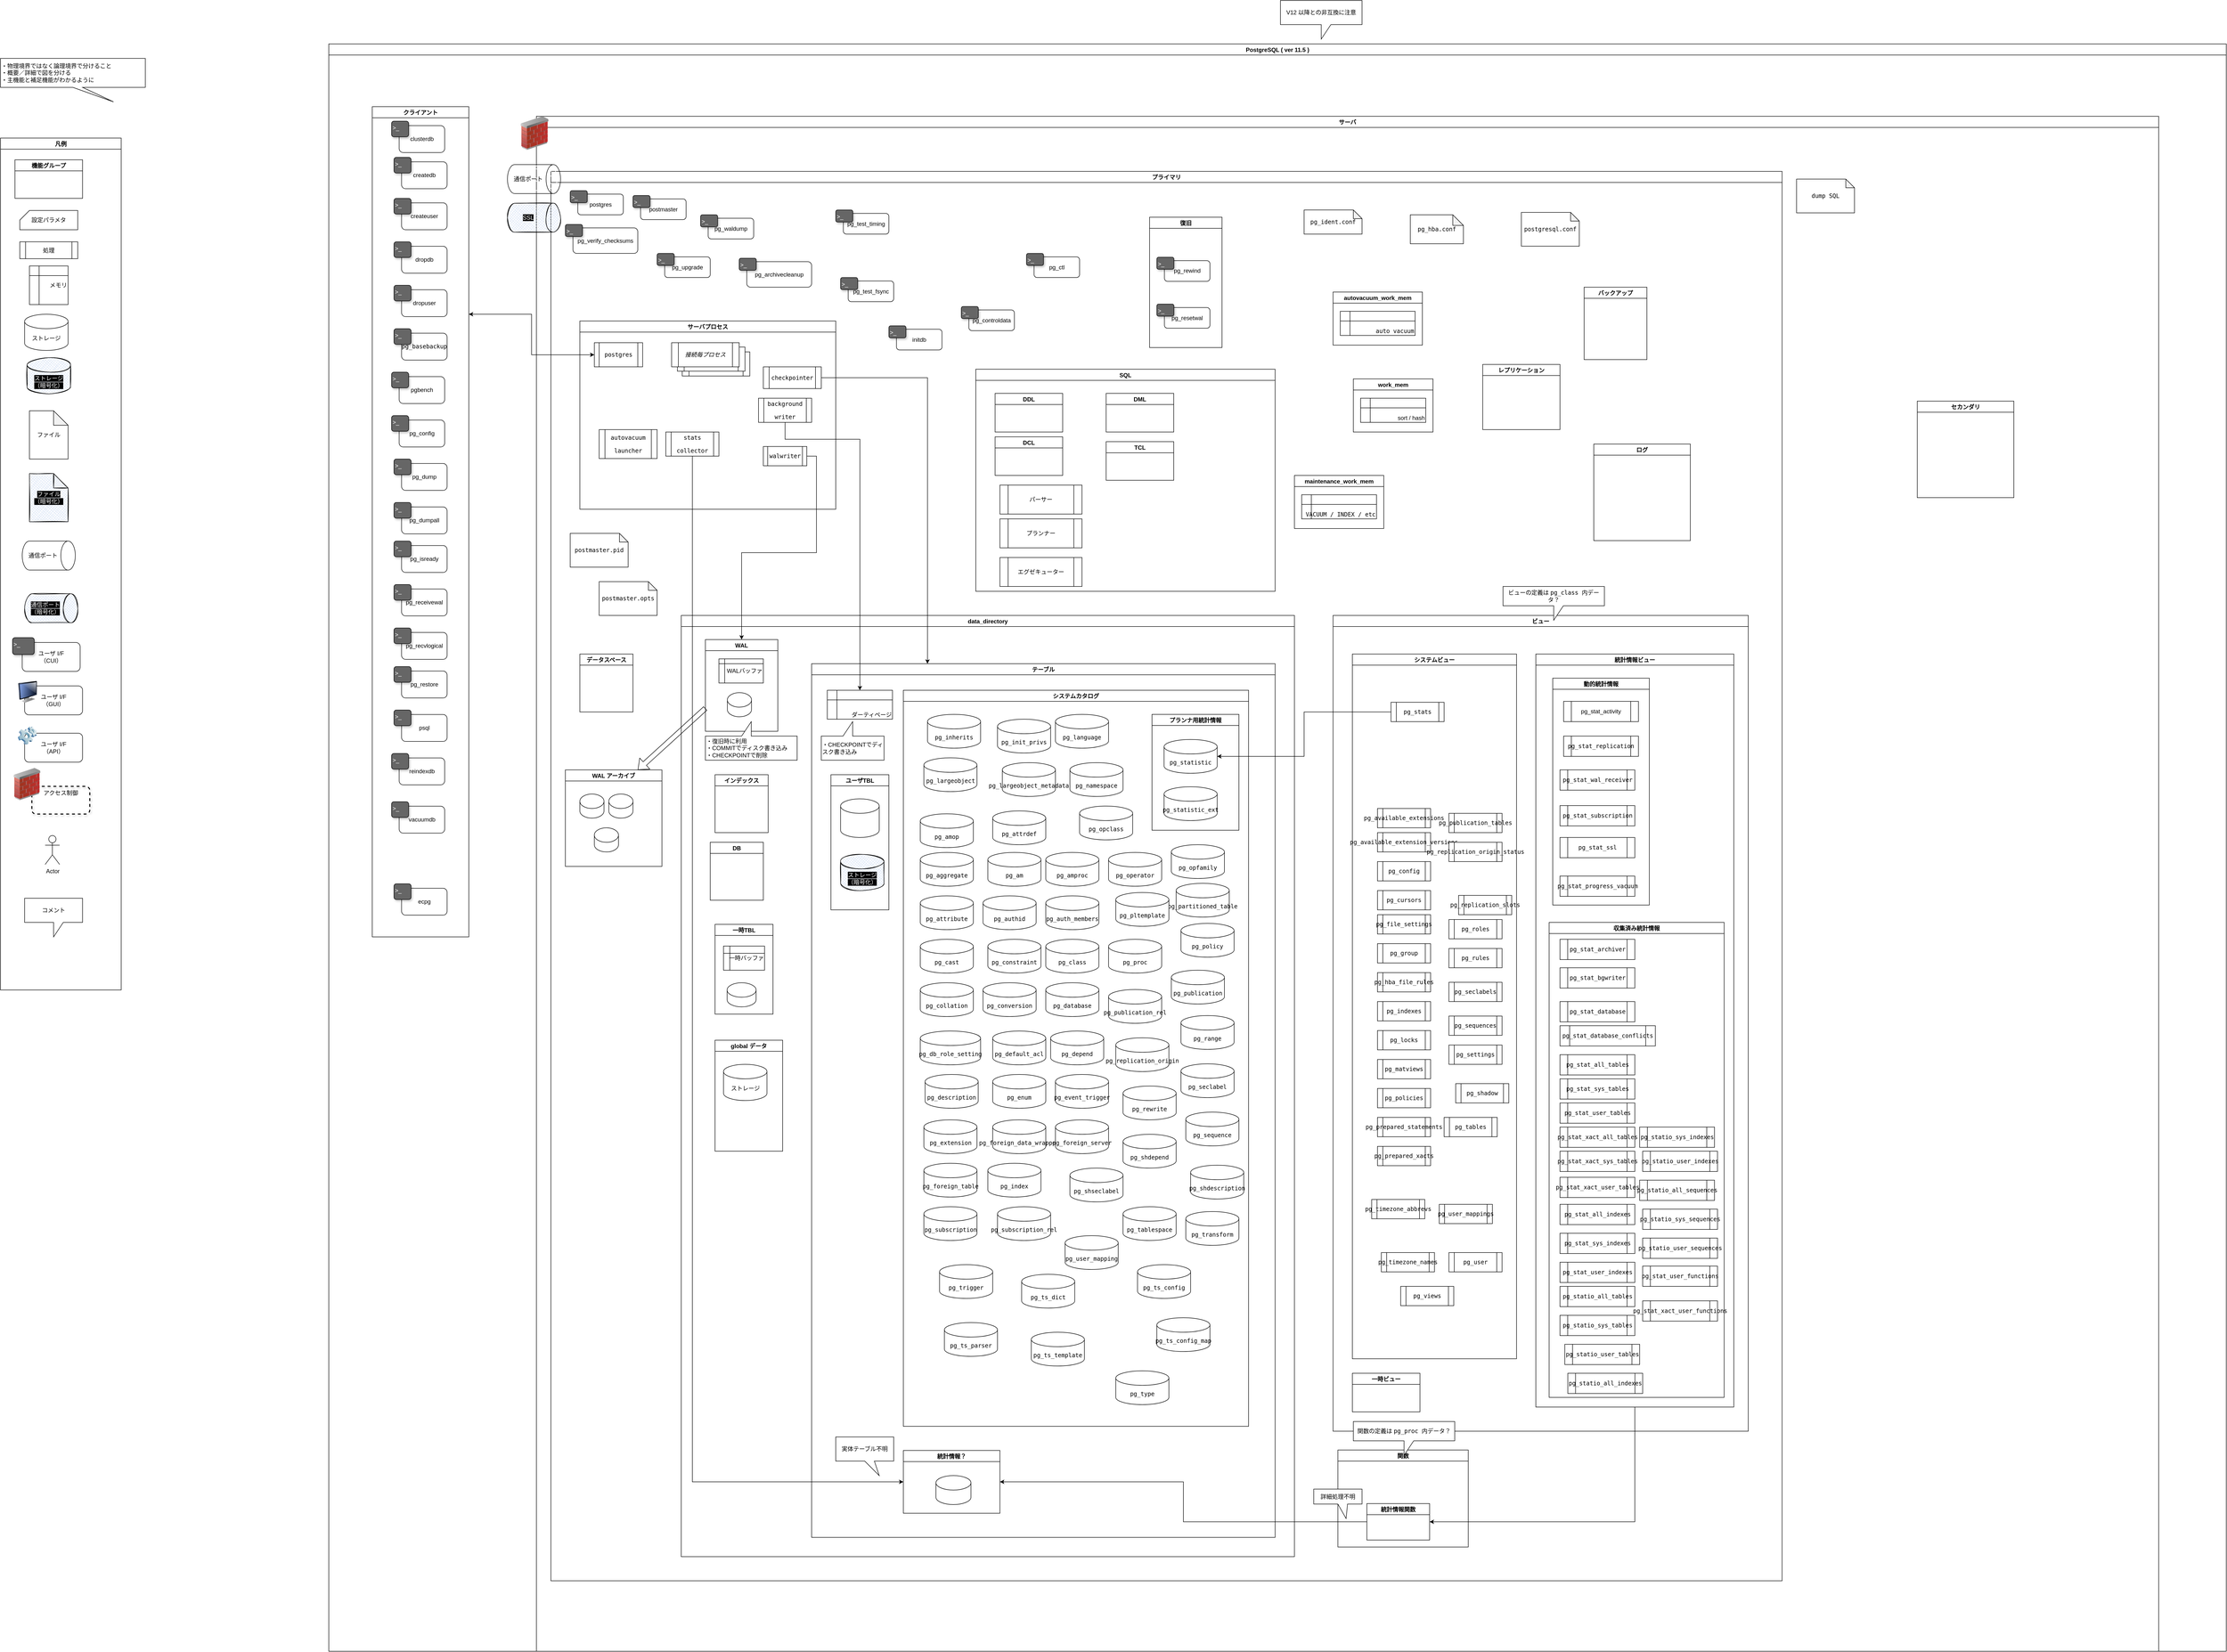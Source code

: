 <mxfile version="14.9.6" type="device"><diagram id="wzmEvrBNoIvKIjL9--WJ" name="ページ1"><mxGraphModel dx="3244" dy="1985" grid="1" gridSize="10" guides="1" tooltips="1" connect="1" arrows="1" fold="1" page="1" pageScale="1" pageWidth="827" pageHeight="1169" math="0" shadow="0"><root><mxCell id="0"/><mxCell id="1" parent="0"/><mxCell id="wFh7xvZyPtjbj8JdpyYm-1" value="PostgreSQL ( ver 11.5 )" style="swimlane;" parent="1" vertex="1"><mxGeometry x="-790" y="30" width="3930" height="3330" as="geometry"/></mxCell><mxCell id="uCskWGV3HDp80LBd6Mw4-43" style="edgeStyle=orthogonalEdgeStyle;rounded=0;orthogonalLoop=1;jettySize=auto;html=1;exitX=1;exitY=0.25;exitDx=0;exitDy=0;entryX=0;entryY=0.5;entryDx=0;entryDy=0;startArrow=classic;startFill=1;" parent="wFh7xvZyPtjbj8JdpyYm-1" source="wFh7xvZyPtjbj8JdpyYm-2" target="xZlL6LKklCBbtUDQsqen-49" edge="1"><mxGeometry relative="1" as="geometry"/></mxCell><mxCell id="wFh7xvZyPtjbj8JdpyYm-2" value="クライアント" style="swimlane;" parent="wFh7xvZyPtjbj8JdpyYm-1" vertex="1"><mxGeometry x="90" y="130" width="200" height="1720" as="geometry"><mxRectangle x="90" y="130" width="100" height="23" as="alternateBounds"/></mxGeometry></mxCell><mxCell id="FDqPS9W6IYuZ4G0FmrFU-1" value="" style="group" parent="wFh7xvZyPtjbj8JdpyYm-2" vertex="1" connectable="0"><mxGeometry x="40" y="30" width="110" height="65" as="geometry"/></mxCell><mxCell id="FDqPS9W6IYuZ4G0FmrFU-2" value="clusterdb" style="rounded=1;whiteSpace=wrap;html=1;sketch=0;gradientDirection=south;fillColor=#FFFFFF;" parent="FDqPS9W6IYuZ4G0FmrFU-1" vertex="1"><mxGeometry x="15.714" y="9.286" width="94.286" height="55.714" as="geometry"/></mxCell><mxCell id="FDqPS9W6IYuZ4G0FmrFU-3" value="&amp;gt;_" style="text;html=1;align=left;verticalAlign=top;whiteSpace=wrap;rounded=1;shadow=1;glass=0;sketch=0;strokeColor=#000000;fontColor=#FFFFFF;fillColor=#666666;" parent="FDqPS9W6IYuZ4G0FmrFU-1" vertex="1"><mxGeometry width="35.357" height="32.5" as="geometry"/></mxCell><mxCell id="FDqPS9W6IYuZ4G0FmrFU-64" value="" style="group" parent="wFh7xvZyPtjbj8JdpyYm-2" vertex="1" connectable="0"><mxGeometry x="45" y="105" width="110" height="65" as="geometry"/></mxCell><mxCell id="FDqPS9W6IYuZ4G0FmrFU-65" value="createdb" style="rounded=1;whiteSpace=wrap;html=1;sketch=0;gradientDirection=south;fillColor=#FFFFFF;" parent="FDqPS9W6IYuZ4G0FmrFU-64" vertex="1"><mxGeometry x="15.714" y="9.286" width="94.286" height="55.714" as="geometry"/></mxCell><mxCell id="FDqPS9W6IYuZ4G0FmrFU-66" value="&amp;gt;_" style="text;html=1;align=left;verticalAlign=top;whiteSpace=wrap;rounded=1;shadow=1;glass=0;sketch=0;strokeColor=#000000;fontColor=#FFFFFF;fillColor=#666666;" parent="FDqPS9W6IYuZ4G0FmrFU-64" vertex="1"><mxGeometry width="35.357" height="32.5" as="geometry"/></mxCell><mxCell id="FDqPS9W6IYuZ4G0FmrFU-61" value="" style="group" parent="wFh7xvZyPtjbj8JdpyYm-2" vertex="1" connectable="0"><mxGeometry x="45" y="190" width="110" height="65" as="geometry"/></mxCell><mxCell id="FDqPS9W6IYuZ4G0FmrFU-62" value="createuser" style="rounded=1;whiteSpace=wrap;html=1;sketch=0;gradientDirection=south;fillColor=#FFFFFF;" parent="FDqPS9W6IYuZ4G0FmrFU-61" vertex="1"><mxGeometry x="15.714" y="9.286" width="94.286" height="55.714" as="geometry"/></mxCell><mxCell id="FDqPS9W6IYuZ4G0FmrFU-63" value="&amp;gt;_" style="text;html=1;align=left;verticalAlign=top;whiteSpace=wrap;rounded=1;shadow=1;glass=0;sketch=0;strokeColor=#000000;fontColor=#FFFFFF;fillColor=#666666;" parent="FDqPS9W6IYuZ4G0FmrFU-61" vertex="1"><mxGeometry width="35.357" height="32.5" as="geometry"/></mxCell><mxCell id="FDqPS9W6IYuZ4G0FmrFU-58" value="" style="group" parent="wFh7xvZyPtjbj8JdpyYm-2" vertex="1" connectable="0"><mxGeometry x="45" y="280" width="110" height="65" as="geometry"/></mxCell><mxCell id="FDqPS9W6IYuZ4G0FmrFU-59" value="dropdb" style="rounded=1;whiteSpace=wrap;html=1;sketch=0;gradientDirection=south;fillColor=#FFFFFF;" parent="FDqPS9W6IYuZ4G0FmrFU-58" vertex="1"><mxGeometry x="15.714" y="9.286" width="94.286" height="55.714" as="geometry"/></mxCell><mxCell id="FDqPS9W6IYuZ4G0FmrFU-60" value="&amp;gt;_" style="text;html=1;align=left;verticalAlign=top;whiteSpace=wrap;rounded=1;shadow=1;glass=0;sketch=0;strokeColor=#000000;fontColor=#FFFFFF;fillColor=#666666;" parent="FDqPS9W6IYuZ4G0FmrFU-58" vertex="1"><mxGeometry width="35.357" height="32.5" as="geometry"/></mxCell><mxCell id="FDqPS9W6IYuZ4G0FmrFU-55" value="" style="group" parent="wFh7xvZyPtjbj8JdpyYm-2" vertex="1" connectable="0"><mxGeometry x="45" y="370" width="110" height="65" as="geometry"/></mxCell><mxCell id="FDqPS9W6IYuZ4G0FmrFU-56" value="dropuser" style="rounded=1;whiteSpace=wrap;html=1;sketch=0;gradientDirection=south;fillColor=#FFFFFF;" parent="FDqPS9W6IYuZ4G0FmrFU-55" vertex="1"><mxGeometry x="15.714" y="9.286" width="94.286" height="55.714" as="geometry"/></mxCell><mxCell id="FDqPS9W6IYuZ4G0FmrFU-57" value="&amp;gt;_" style="text;html=1;align=left;verticalAlign=top;whiteSpace=wrap;rounded=1;shadow=1;glass=0;sketch=0;strokeColor=#000000;fontColor=#FFFFFF;fillColor=#666666;" parent="FDqPS9W6IYuZ4G0FmrFU-55" vertex="1"><mxGeometry width="35.357" height="32.5" as="geometry"/></mxCell><mxCell id="FDqPS9W6IYuZ4G0FmrFU-49" value="" style="group" parent="wFh7xvZyPtjbj8JdpyYm-2" vertex="1" connectable="0"><mxGeometry x="45" y="460" width="110" height="65" as="geometry"/></mxCell><mxCell id="FDqPS9W6IYuZ4G0FmrFU-50" value="&lt;span style=&quot;font-family: monospace&quot;&gt;pg_basebackup&lt;/span&gt;" style="rounded=1;whiteSpace=wrap;html=1;sketch=0;gradientDirection=south;fillColor=#FFFFFF;" parent="FDqPS9W6IYuZ4G0FmrFU-49" vertex="1"><mxGeometry x="15.714" y="9.286" width="94.286" height="55.714" as="geometry"/></mxCell><mxCell id="FDqPS9W6IYuZ4G0FmrFU-51" value="&amp;gt;_" style="text;html=1;align=left;verticalAlign=top;whiteSpace=wrap;rounded=1;shadow=1;glass=0;sketch=0;strokeColor=#000000;fontColor=#FFFFFF;fillColor=#666666;" parent="FDqPS9W6IYuZ4G0FmrFU-49" vertex="1"><mxGeometry width="35.357" height="32.5" as="geometry"/></mxCell><mxCell id="FDqPS9W6IYuZ4G0FmrFU-46" value="" style="group" parent="wFh7xvZyPtjbj8JdpyYm-2" vertex="1" connectable="0"><mxGeometry x="40" y="550" width="110" height="65" as="geometry"/></mxCell><mxCell id="FDqPS9W6IYuZ4G0FmrFU-47" value="pgbench" style="rounded=1;whiteSpace=wrap;html=1;sketch=0;gradientDirection=south;fillColor=#FFFFFF;" parent="FDqPS9W6IYuZ4G0FmrFU-46" vertex="1"><mxGeometry x="15.714" y="9.286" width="94.286" height="55.714" as="geometry"/></mxCell><mxCell id="FDqPS9W6IYuZ4G0FmrFU-48" value="&amp;gt;_" style="text;html=1;align=left;verticalAlign=top;whiteSpace=wrap;rounded=1;shadow=1;glass=0;sketch=0;strokeColor=#000000;fontColor=#FFFFFF;fillColor=#666666;" parent="FDqPS9W6IYuZ4G0FmrFU-46" vertex="1"><mxGeometry width="35.357" height="32.5" as="geometry"/></mxCell><mxCell id="FDqPS9W6IYuZ4G0FmrFU-43" value="" style="group" parent="wFh7xvZyPtjbj8JdpyYm-2" vertex="1" connectable="0"><mxGeometry x="40" y="640" width="110" height="65" as="geometry"/></mxCell><mxCell id="FDqPS9W6IYuZ4G0FmrFU-44" value="pg_config" style="rounded=1;whiteSpace=wrap;html=1;sketch=0;gradientDirection=south;fillColor=#FFFFFF;" parent="FDqPS9W6IYuZ4G0FmrFU-43" vertex="1"><mxGeometry x="15.714" y="9.286" width="94.286" height="55.714" as="geometry"/></mxCell><mxCell id="FDqPS9W6IYuZ4G0FmrFU-45" value="&amp;gt;_" style="text;html=1;align=left;verticalAlign=top;whiteSpace=wrap;rounded=1;shadow=1;glass=0;sketch=0;strokeColor=#000000;fontColor=#FFFFFF;fillColor=#666666;" parent="FDqPS9W6IYuZ4G0FmrFU-43" vertex="1"><mxGeometry width="35.357" height="32.5" as="geometry"/></mxCell><mxCell id="FDqPS9W6IYuZ4G0FmrFU-40" value="" style="group" parent="wFh7xvZyPtjbj8JdpyYm-2" vertex="1" connectable="0"><mxGeometry x="45" y="730" width="110" height="65" as="geometry"/></mxCell><mxCell id="FDqPS9W6IYuZ4G0FmrFU-41" value="pg_dump" style="rounded=1;whiteSpace=wrap;html=1;sketch=0;gradientDirection=south;fillColor=#FFFFFF;" parent="FDqPS9W6IYuZ4G0FmrFU-40" vertex="1"><mxGeometry x="15.714" y="9.286" width="94.286" height="55.714" as="geometry"/></mxCell><mxCell id="FDqPS9W6IYuZ4G0FmrFU-42" value="&amp;gt;_" style="text;html=1;align=left;verticalAlign=top;whiteSpace=wrap;rounded=1;shadow=1;glass=0;sketch=0;strokeColor=#000000;fontColor=#FFFFFF;fillColor=#666666;" parent="FDqPS9W6IYuZ4G0FmrFU-40" vertex="1"><mxGeometry width="35.357" height="32.5" as="geometry"/></mxCell><mxCell id="FDqPS9W6IYuZ4G0FmrFU-37" value="" style="group" parent="wFh7xvZyPtjbj8JdpyYm-2" vertex="1" connectable="0"><mxGeometry x="45" y="820" width="110" height="65" as="geometry"/></mxCell><mxCell id="FDqPS9W6IYuZ4G0FmrFU-38" value="pg_dumpall" style="rounded=1;whiteSpace=wrap;html=1;sketch=0;gradientDirection=south;fillColor=#FFFFFF;" parent="FDqPS9W6IYuZ4G0FmrFU-37" vertex="1"><mxGeometry x="15.714" y="9.286" width="94.286" height="55.714" as="geometry"/></mxCell><mxCell id="FDqPS9W6IYuZ4G0FmrFU-39" value="&amp;gt;_" style="text;html=1;align=left;verticalAlign=top;whiteSpace=wrap;rounded=1;shadow=1;glass=0;sketch=0;strokeColor=#000000;fontColor=#FFFFFF;fillColor=#666666;" parent="FDqPS9W6IYuZ4G0FmrFU-37" vertex="1"><mxGeometry width="35.357" height="32.5" as="geometry"/></mxCell><mxCell id="FDqPS9W6IYuZ4G0FmrFU-34" value="" style="group" parent="wFh7xvZyPtjbj8JdpyYm-2" vertex="1" connectable="0"><mxGeometry x="45" y="900" width="110" height="65" as="geometry"/></mxCell><mxCell id="FDqPS9W6IYuZ4G0FmrFU-35" value="pg_isready" style="rounded=1;whiteSpace=wrap;html=1;sketch=0;gradientDirection=south;fillColor=#FFFFFF;" parent="FDqPS9W6IYuZ4G0FmrFU-34" vertex="1"><mxGeometry x="15.714" y="9.286" width="94.286" height="55.714" as="geometry"/></mxCell><mxCell id="FDqPS9W6IYuZ4G0FmrFU-36" value="&amp;gt;_" style="text;html=1;align=left;verticalAlign=top;whiteSpace=wrap;rounded=1;shadow=1;glass=0;sketch=0;strokeColor=#000000;fontColor=#FFFFFF;fillColor=#666666;" parent="FDqPS9W6IYuZ4G0FmrFU-34" vertex="1"><mxGeometry width="35.357" height="32.5" as="geometry"/></mxCell><mxCell id="FDqPS9W6IYuZ4G0FmrFU-31" value="" style="group" parent="wFh7xvZyPtjbj8JdpyYm-2" vertex="1" connectable="0"><mxGeometry x="45" y="990" width="110" height="65" as="geometry"/></mxCell><mxCell id="FDqPS9W6IYuZ4G0FmrFU-32" value="pg_receivewal" style="rounded=1;whiteSpace=wrap;html=1;sketch=0;gradientDirection=south;fillColor=#FFFFFF;" parent="FDqPS9W6IYuZ4G0FmrFU-31" vertex="1"><mxGeometry x="15.714" y="9.286" width="94.286" height="55.714" as="geometry"/></mxCell><mxCell id="FDqPS9W6IYuZ4G0FmrFU-33" value="&amp;gt;_" style="text;html=1;align=left;verticalAlign=top;whiteSpace=wrap;rounded=1;shadow=1;glass=0;sketch=0;strokeColor=#000000;fontColor=#FFFFFF;fillColor=#666666;" parent="FDqPS9W6IYuZ4G0FmrFU-31" vertex="1"><mxGeometry width="35.357" height="32.5" as="geometry"/></mxCell><mxCell id="FDqPS9W6IYuZ4G0FmrFU-28" value="" style="group" parent="wFh7xvZyPtjbj8JdpyYm-2" vertex="1" connectable="0"><mxGeometry x="45" y="1080" width="110" height="65" as="geometry"/></mxCell><mxCell id="FDqPS9W6IYuZ4G0FmrFU-29" value="pg_recvlogical" style="rounded=1;whiteSpace=wrap;html=1;sketch=0;gradientDirection=south;fillColor=#FFFFFF;" parent="FDqPS9W6IYuZ4G0FmrFU-28" vertex="1"><mxGeometry x="15.714" y="9.286" width="94.286" height="55.714" as="geometry"/></mxCell><mxCell id="FDqPS9W6IYuZ4G0FmrFU-30" value="&amp;gt;_" style="text;html=1;align=left;verticalAlign=top;whiteSpace=wrap;rounded=1;shadow=1;glass=0;sketch=0;strokeColor=#000000;fontColor=#FFFFFF;fillColor=#666666;" parent="FDqPS9W6IYuZ4G0FmrFU-28" vertex="1"><mxGeometry width="35.357" height="32.5" as="geometry"/></mxCell><mxCell id="FDqPS9W6IYuZ4G0FmrFU-52" value="" style="group" parent="wFh7xvZyPtjbj8JdpyYm-2" vertex="1" connectable="0"><mxGeometry x="45" y="1610" width="110" height="65" as="geometry"/></mxCell><mxCell id="FDqPS9W6IYuZ4G0FmrFU-53" value="ecpg" style="rounded=1;whiteSpace=wrap;html=1;sketch=0;gradientDirection=south;fillColor=#FFFFFF;" parent="FDqPS9W6IYuZ4G0FmrFU-52" vertex="1"><mxGeometry x="15.714" y="9.286" width="94.286" height="55.714" as="geometry"/></mxCell><mxCell id="FDqPS9W6IYuZ4G0FmrFU-54" value="&amp;gt;_" style="text;html=1;align=left;verticalAlign=top;whiteSpace=wrap;rounded=1;shadow=1;glass=0;sketch=0;strokeColor=#000000;fontColor=#FFFFFF;fillColor=#666666;" parent="FDqPS9W6IYuZ4G0FmrFU-52" vertex="1"><mxGeometry width="35.357" height="32.5" as="geometry"/></mxCell><mxCell id="FDqPS9W6IYuZ4G0FmrFU-25" value="" style="group" parent="wFh7xvZyPtjbj8JdpyYm-2" vertex="1" connectable="0"><mxGeometry x="45" y="1160" width="110" height="65" as="geometry"/></mxCell><mxCell id="FDqPS9W6IYuZ4G0FmrFU-26" value="pg_restore" style="rounded=1;whiteSpace=wrap;html=1;sketch=0;gradientDirection=south;fillColor=#FFFFFF;" parent="FDqPS9W6IYuZ4G0FmrFU-25" vertex="1"><mxGeometry x="15.714" y="9.286" width="94.286" height="55.714" as="geometry"/></mxCell><mxCell id="FDqPS9W6IYuZ4G0FmrFU-27" value="&amp;gt;_" style="text;html=1;align=left;verticalAlign=top;whiteSpace=wrap;rounded=1;shadow=1;glass=0;sketch=0;strokeColor=#000000;fontColor=#FFFFFF;fillColor=#666666;" parent="FDqPS9W6IYuZ4G0FmrFU-25" vertex="1"><mxGeometry width="35.357" height="32.5" as="geometry"/></mxCell><mxCell id="FDqPS9W6IYuZ4G0FmrFU-22" value="" style="group" parent="wFh7xvZyPtjbj8JdpyYm-2" vertex="1" connectable="0"><mxGeometry x="45" y="1250" width="110" height="65" as="geometry"/></mxCell><mxCell id="FDqPS9W6IYuZ4G0FmrFU-23" value="psql" style="rounded=1;whiteSpace=wrap;html=1;sketch=0;gradientDirection=south;fillColor=#FFFFFF;" parent="FDqPS9W6IYuZ4G0FmrFU-22" vertex="1"><mxGeometry x="15.714" y="9.286" width="94.286" height="55.714" as="geometry"/></mxCell><mxCell id="FDqPS9W6IYuZ4G0FmrFU-24" value="&amp;gt;_" style="text;html=1;align=left;verticalAlign=top;whiteSpace=wrap;rounded=1;shadow=1;glass=0;sketch=0;strokeColor=#000000;fontColor=#FFFFFF;fillColor=#666666;" parent="FDqPS9W6IYuZ4G0FmrFU-22" vertex="1"><mxGeometry width="35.357" height="32.5" as="geometry"/></mxCell><mxCell id="FDqPS9W6IYuZ4G0FmrFU-19" value="" style="group" parent="wFh7xvZyPtjbj8JdpyYm-2" vertex="1" connectable="0"><mxGeometry x="40" y="1340" width="110" height="65" as="geometry"/></mxCell><mxCell id="FDqPS9W6IYuZ4G0FmrFU-20" value="reindexdb" style="rounded=1;whiteSpace=wrap;html=1;sketch=0;gradientDirection=south;fillColor=#FFFFFF;" parent="FDqPS9W6IYuZ4G0FmrFU-19" vertex="1"><mxGeometry x="15.714" y="9.286" width="94.286" height="55.714" as="geometry"/></mxCell><mxCell id="FDqPS9W6IYuZ4G0FmrFU-21" value="&amp;gt;_" style="text;html=1;align=left;verticalAlign=top;whiteSpace=wrap;rounded=1;shadow=1;glass=0;sketch=0;strokeColor=#000000;fontColor=#FFFFFF;fillColor=#666666;" parent="FDqPS9W6IYuZ4G0FmrFU-19" vertex="1"><mxGeometry width="35.357" height="32.5" as="geometry"/></mxCell><mxCell id="FDqPS9W6IYuZ4G0FmrFU-16" value="" style="group" parent="wFh7xvZyPtjbj8JdpyYm-2" vertex="1" connectable="0"><mxGeometry x="40" y="1440" width="110" height="65" as="geometry"/></mxCell><mxCell id="FDqPS9W6IYuZ4G0FmrFU-17" value="vacuumdb" style="rounded=1;whiteSpace=wrap;html=1;sketch=0;gradientDirection=south;fillColor=#FFFFFF;" parent="FDqPS9W6IYuZ4G0FmrFU-16" vertex="1"><mxGeometry x="15.714" y="9.286" width="94.286" height="55.714" as="geometry"/></mxCell><mxCell id="FDqPS9W6IYuZ4G0FmrFU-18" value="&amp;gt;_" style="text;html=1;align=left;verticalAlign=top;whiteSpace=wrap;rounded=1;shadow=1;glass=0;sketch=0;strokeColor=#000000;fontColor=#FFFFFF;fillColor=#666666;" parent="FDqPS9W6IYuZ4G0FmrFU-16" vertex="1"><mxGeometry width="35.357" height="32.5" as="geometry"/></mxCell><mxCell id="wFh7xvZyPtjbj8JdpyYm-3" value="サーバ" style="swimlane;" parent="wFh7xvZyPtjbj8JdpyYm-1" vertex="1"><mxGeometry x="430" y="150" width="3360" height="3180" as="geometry"/></mxCell><mxCell id="wFh7xvZyPtjbj8JdpyYm-4" value="プライマリ" style="swimlane;" parent="wFh7xvZyPtjbj8JdpyYm-3" vertex="1"><mxGeometry x="30" y="114" width="2550" height="2920" as="geometry"/></mxCell><mxCell id="wFh7xvZyPtjbj8JdpyYm-12" value="&lt;code class=&quot;filename&quot;&gt;postgresql.conf&lt;/code&gt;" style="shape=note;whiteSpace=wrap;html=1;backgroundOutline=1;darkOpacity=0.05;size=18;" parent="wFh7xvZyPtjbj8JdpyYm-4" vertex="1"><mxGeometry x="2010" y="85" width="120" height="70" as="geometry"/></mxCell><mxCell id="wFh7xvZyPtjbj8JdpyYm-13" value="&lt;code class=&quot;filename&quot;&gt;pg_hba.conf&lt;/code&gt;" style="shape=note;whiteSpace=wrap;html=1;backgroundOutline=1;darkOpacity=0.05;size=22;" parent="wFh7xvZyPtjbj8JdpyYm-4" vertex="1"><mxGeometry x="1780" y="90" width="110" height="60" as="geometry"/></mxCell><mxCell id="wFh7xvZyPtjbj8JdpyYm-14" value="&lt;code class=&quot;filename&quot;&gt;pg_ident.conf&lt;/code&gt;" style="shape=note;whiteSpace=wrap;html=1;backgroundOutline=1;darkOpacity=0.05;size=18;" parent="wFh7xvZyPtjbj8JdpyYm-4" vertex="1"><mxGeometry x="1560" y="80" width="120" height="50" as="geometry"/></mxCell><mxCell id="wFh7xvZyPtjbj8JdpyYm-16" value="ログ" style="swimlane;" parent="wFh7xvZyPtjbj8JdpyYm-4" vertex="1"><mxGeometry x="2160" y="565" width="200" height="200" as="geometry"/></mxCell><mxCell id="wFh7xvZyPtjbj8JdpyYm-17" value="レプリケーション" style="swimlane;" parent="wFh7xvZyPtjbj8JdpyYm-4" vertex="1"><mxGeometry x="1930" y="400" width="160" height="135" as="geometry"/></mxCell><mxCell id="wFh7xvZyPtjbj8JdpyYm-18" value="SQL" style="swimlane;" parent="wFh7xvZyPtjbj8JdpyYm-4" vertex="1"><mxGeometry x="880" y="410" width="620" height="460" as="geometry"/></mxCell><mxCell id="xZlL6LKklCBbtUDQsqen-37" value="パーサー" style="shape=process;whiteSpace=wrap;html=1;backgroundOutline=1;" parent="wFh7xvZyPtjbj8JdpyYm-18" vertex="1"><mxGeometry x="50" y="240" width="170" height="60" as="geometry"/></mxCell><mxCell id="xZlL6LKklCBbtUDQsqen-38" value="プランナー" style="shape=process;whiteSpace=wrap;html=1;backgroundOutline=1;" parent="wFh7xvZyPtjbj8JdpyYm-18" vertex="1"><mxGeometry x="50" y="310" width="170" height="60" as="geometry"/></mxCell><mxCell id="xZlL6LKklCBbtUDQsqen-36" value="エグゼキューター" style="shape=process;whiteSpace=wrap;html=1;backgroundOutline=1;" parent="wFh7xvZyPtjbj8JdpyYm-18" vertex="1"><mxGeometry x="50" y="390" width="170" height="60" as="geometry"/></mxCell><mxCell id="FDqPS9W6IYuZ4G0FmrFU-109" value="DDL" style="swimlane;align=center;" parent="wFh7xvZyPtjbj8JdpyYm-18" vertex="1"><mxGeometry x="40" y="50" width="140" height="80" as="geometry"/></mxCell><mxCell id="FDqPS9W6IYuZ4G0FmrFU-111" value="DCL" style="swimlane;align=center;" parent="wFh7xvZyPtjbj8JdpyYm-18" vertex="1"><mxGeometry x="40" y="140" width="140" height="80" as="geometry"/></mxCell><mxCell id="FDqPS9W6IYuZ4G0FmrFU-110" value="DML" style="swimlane;align=center;" parent="wFh7xvZyPtjbj8JdpyYm-18" vertex="1"><mxGeometry x="270" y="50" width="140" height="80" as="geometry"/></mxCell><mxCell id="FDqPS9W6IYuZ4G0FmrFU-112" value="TCL" style="swimlane;align=center;" parent="wFh7xvZyPtjbj8JdpyYm-18" vertex="1"><mxGeometry x="270" y="150" width="140" height="80" as="geometry"/></mxCell><mxCell id="wFh7xvZyPtjbj8JdpyYm-21" value="データスペース" style="swimlane;" parent="wFh7xvZyPtjbj8JdpyYm-4" vertex="1"><mxGeometry x="60" y="1000" width="110" height="120" as="geometry"/></mxCell><mxCell id="wFh7xvZyPtjbj8JdpyYm-22" value="復旧" style="swimlane;" parent="wFh7xvZyPtjbj8JdpyYm-4" vertex="1"><mxGeometry x="1240" y="95" width="150" height="270" as="geometry"/></mxCell><mxCell id="FDqPS9W6IYuZ4G0FmrFU-67" value="" style="group" parent="wFh7xvZyPtjbj8JdpyYm-22" vertex="1" connectable="0"><mxGeometry x="15" y="82.86" width="110" height="50" as="geometry"/></mxCell><mxCell id="FDqPS9W6IYuZ4G0FmrFU-68" value="pg_rewind" style="rounded=1;whiteSpace=wrap;html=1;sketch=0;gradientDirection=south;fillColor=#FFFFFF;" parent="FDqPS9W6IYuZ4G0FmrFU-67" vertex="1"><mxGeometry x="15.714" y="7.143" width="94.286" height="42.857" as="geometry"/></mxCell><mxCell id="FDqPS9W6IYuZ4G0FmrFU-69" value="&amp;gt;_" style="text;html=1;align=left;verticalAlign=top;whiteSpace=wrap;rounded=1;shadow=1;glass=0;sketch=0;strokeColor=#000000;fontColor=#FFFFFF;fillColor=#666666;" parent="FDqPS9W6IYuZ4G0FmrFU-67" vertex="1"><mxGeometry width="35.357" height="25" as="geometry"/></mxCell><mxCell id="FDqPS9W6IYuZ4G0FmrFU-106" value="" style="group" parent="wFh7xvZyPtjbj8JdpyYm-22" vertex="1" connectable="0"><mxGeometry x="15" y="180" width="110" height="50" as="geometry"/></mxCell><mxCell id="FDqPS9W6IYuZ4G0FmrFU-107" value="pg_resetwal" style="rounded=1;whiteSpace=wrap;html=1;sketch=0;gradientDirection=south;fillColor=#FFFFFF;" parent="FDqPS9W6IYuZ4G0FmrFU-106" vertex="1"><mxGeometry x="15.714" y="7.143" width="94.286" height="42.857" as="geometry"/></mxCell><mxCell id="FDqPS9W6IYuZ4G0FmrFU-108" value="&amp;gt;_" style="text;html=1;align=left;verticalAlign=top;whiteSpace=wrap;rounded=1;shadow=1;glass=0;sketch=0;strokeColor=#000000;fontColor=#FFFFFF;fillColor=#666666;" parent="FDqPS9W6IYuZ4G0FmrFU-106" vertex="1"><mxGeometry width="35.357" height="25" as="geometry"/></mxCell><mxCell id="wFh7xvZyPtjbj8JdpyYm-23" value="バックアップ" style="swimlane;" parent="wFh7xvZyPtjbj8JdpyYm-4" vertex="1"><mxGeometry x="2140" y="240" width="130" height="150" as="geometry"/></mxCell><mxCell id="xZlL6LKklCBbtUDQsqen-31" value="&lt;span class=&quot;term&quot;&gt;&lt;code class=&quot;filename&quot;&gt;postmaster.opts&lt;/code&gt;&lt;/span&gt;" style="shape=note;whiteSpace=wrap;html=1;backgroundOutline=1;darkOpacity=0.05;size=18;" parent="wFh7xvZyPtjbj8JdpyYm-4" vertex="1"><mxGeometry x="100" y="850" width="120" height="70" as="geometry"/></mxCell><mxCell id="xZlL6LKklCBbtUDQsqen-40" value="data_directory" style="swimlane;startSize=23;" parent="wFh7xvZyPtjbj8JdpyYm-4" vertex="1"><mxGeometry x="270" y="920" width="1270" height="1950" as="geometry"/></mxCell><mxCell id="xZlL6LKklCBbtUDQsqen-41" value="テーブル" style="swimlane;" parent="xZlL6LKklCBbtUDQsqen-40" vertex="1"><mxGeometry x="270" y="100" width="960" height="1810" as="geometry"/></mxCell><mxCell id="xZlL6LKklCBbtUDQsqen-39" value="システムカタログ" style="swimlane;" parent="xZlL6LKklCBbtUDQsqen-41" vertex="1"><mxGeometry x="190" y="55" width="715" height="1525" as="geometry"/></mxCell><mxCell id="xZlL6LKklCBbtUDQsqen-43" value="プランナ用統計情報" style="swimlane;" parent="xZlL6LKklCBbtUDQsqen-39" vertex="1"><mxGeometry x="515" y="50" width="180" height="240" as="geometry"/></mxCell><mxCell id="wFh7xvZyPtjbj8JdpyYm-6" value="&lt;code class=&quot;structname&quot;&gt;pg_statistic&lt;/code&gt;" style="shape=cylinder3;whiteSpace=wrap;html=1;boundedLbl=1;backgroundOutline=1;size=15;" parent="xZlL6LKklCBbtUDQsqen-43" vertex="1"><mxGeometry x="25" y="52" width="110" height="70" as="geometry"/></mxCell><mxCell id="_lC56nJV8WEvEYAjn4V6-49" value="&lt;code class=&quot;structname&quot;&gt;pg_statistic_ext&lt;/code&gt;" style="shape=cylinder3;whiteSpace=wrap;html=1;boundedLbl=1;backgroundOutline=1;size=15;" parent="xZlL6LKklCBbtUDQsqen-43" vertex="1"><mxGeometry x="25" y="150" width="110" height="70" as="geometry"/></mxCell><mxCell id="xZlL6LKklCBbtUDQsqen-60" value="&lt;code class=&quot;structname&quot;&gt;pg_index&lt;/code&gt;" style="shape=cylinder3;whiteSpace=wrap;html=1;boundedLbl=1;backgroundOutline=1;size=15;" parent="xZlL6LKklCBbtUDQsqen-39" vertex="1"><mxGeometry x="175" y="980" width="110" height="70" as="geometry"/></mxCell><mxCell id="_lC56nJV8WEvEYAjn4V6-26" value="&lt;code class=&quot;structname&quot;&gt;pg_aggregate&lt;/code&gt;" style="shape=cylinder3;whiteSpace=wrap;html=1;boundedLbl=1;backgroundOutline=1;size=15;" parent="xZlL6LKklCBbtUDQsqen-39" vertex="1"><mxGeometry x="35" y="336" width="110" height="70" as="geometry"/></mxCell><mxCell id="_lC56nJV8WEvEYAjn4V6-25" value="&lt;code class=&quot;structname&quot;&gt;pg_am&lt;/code&gt;" style="shape=cylinder3;whiteSpace=wrap;html=1;boundedLbl=1;backgroundOutline=1;size=15;" parent="xZlL6LKklCBbtUDQsqen-39" vertex="1"><mxGeometry x="175" y="336" width="110" height="70" as="geometry"/></mxCell><mxCell id="_lC56nJV8WEvEYAjn4V6-24" value="&lt;code class=&quot;structname&quot;&gt;pg_amop&lt;/code&gt;" style="shape=cylinder3;whiteSpace=wrap;html=1;boundedLbl=1;backgroundOutline=1;size=15;" parent="xZlL6LKklCBbtUDQsqen-39" vertex="1"><mxGeometry x="35" y="256" width="110" height="70" as="geometry"/></mxCell><mxCell id="_lC56nJV8WEvEYAjn4V6-23" value="&lt;code class=&quot;structname&quot;&gt;pg_amproc&lt;/code&gt;" style="shape=cylinder3;whiteSpace=wrap;html=1;boundedLbl=1;backgroundOutline=1;size=15;" parent="xZlL6LKklCBbtUDQsqen-39" vertex="1"><mxGeometry x="295" y="336" width="110" height="70" as="geometry"/></mxCell><mxCell id="_lC56nJV8WEvEYAjn4V6-22" value="&lt;code class=&quot;structname&quot;&gt;pg_attrdef&lt;/code&gt;" style="shape=cylinder3;whiteSpace=wrap;html=1;boundedLbl=1;backgroundOutline=1;size=15;" parent="xZlL6LKklCBbtUDQsqen-39" vertex="1"><mxGeometry x="185" y="250" width="110" height="70" as="geometry"/></mxCell><mxCell id="_lC56nJV8WEvEYAjn4V6-21" value="&lt;code class=&quot;structname&quot;&gt;pg_attribute&lt;/code&gt;" style="shape=cylinder3;whiteSpace=wrap;html=1;boundedLbl=1;backgroundOutline=1;size=15;" parent="xZlL6LKklCBbtUDQsqen-39" vertex="1"><mxGeometry x="35" y="426" width="110" height="70" as="geometry"/></mxCell><mxCell id="_lC56nJV8WEvEYAjn4V6-20" value="&lt;code class=&quot;structname&quot;&gt;pg_authid&lt;/code&gt;" style="shape=cylinder3;whiteSpace=wrap;html=1;boundedLbl=1;backgroundOutline=1;size=15;" parent="xZlL6LKklCBbtUDQsqen-39" vertex="1"><mxGeometry x="165" y="426" width="110" height="70" as="geometry"/></mxCell><mxCell id="_lC56nJV8WEvEYAjn4V6-19" value="&lt;code class=&quot;structname&quot;&gt;pg_auth_members&lt;/code&gt;" style="shape=cylinder3;whiteSpace=wrap;html=1;boundedLbl=1;backgroundOutline=1;size=15;" parent="xZlL6LKklCBbtUDQsqen-39" vertex="1"><mxGeometry x="295" y="426" width="110" height="70" as="geometry"/></mxCell><mxCell id="_lC56nJV8WEvEYAjn4V6-18" value="&lt;code class=&quot;structname&quot;&gt;pg_cast&lt;/code&gt;" style="shape=cylinder3;whiteSpace=wrap;html=1;boundedLbl=1;backgroundOutline=1;size=15;" parent="xZlL6LKklCBbtUDQsqen-39" vertex="1"><mxGeometry x="35" y="516" width="110" height="70" as="geometry"/></mxCell><mxCell id="_lC56nJV8WEvEYAjn4V6-17" value="&lt;code class=&quot;structname&quot;&gt;pg_constraint&lt;/code&gt;" style="shape=cylinder3;whiteSpace=wrap;html=1;boundedLbl=1;backgroundOutline=1;size=15;" parent="xZlL6LKklCBbtUDQsqen-39" vertex="1"><mxGeometry x="175" y="516" width="110" height="70" as="geometry"/></mxCell><mxCell id="_lC56nJV8WEvEYAjn4V6-16" value="&lt;code class=&quot;structname&quot;&gt;pg_class&lt;/code&gt;" style="shape=cylinder3;whiteSpace=wrap;html=1;boundedLbl=1;backgroundOutline=1;size=15;" parent="xZlL6LKklCBbtUDQsqen-39" vertex="1"><mxGeometry x="295" y="516" width="110" height="70" as="geometry"/></mxCell><mxCell id="_lC56nJV8WEvEYAjn4V6-15" value="&lt;code class=&quot;structname&quot;&gt;pg_collation&lt;/code&gt;" style="shape=cylinder3;whiteSpace=wrap;html=1;boundedLbl=1;backgroundOutline=1;size=15;" parent="xZlL6LKklCBbtUDQsqen-39" vertex="1"><mxGeometry x="35" y="606" width="110" height="70" as="geometry"/></mxCell><mxCell id="_lC56nJV8WEvEYAjn4V6-14" value="&lt;code class=&quot;structname&quot;&gt;pg_conversion&lt;/code&gt;" style="shape=cylinder3;whiteSpace=wrap;html=1;boundedLbl=1;backgroundOutline=1;size=15;" parent="xZlL6LKklCBbtUDQsqen-39" vertex="1"><mxGeometry x="165" y="606" width="110" height="70" as="geometry"/></mxCell><mxCell id="_lC56nJV8WEvEYAjn4V6-13" value="&lt;code class=&quot;structname&quot;&gt;pg_database&lt;/code&gt;" style="shape=cylinder3;whiteSpace=wrap;html=1;boundedLbl=1;backgroundOutline=1;size=15;" parent="xZlL6LKklCBbtUDQsqen-39" vertex="1"><mxGeometry x="295" y="606" width="110" height="70" as="geometry"/></mxCell><mxCell id="_lC56nJV8WEvEYAjn4V6-12" value="&lt;code class=&quot;structname&quot;&gt;pg_db_role_setting&lt;/code&gt;" style="shape=cylinder3;whiteSpace=wrap;html=1;boundedLbl=1;backgroundOutline=1;size=15;" parent="xZlL6LKklCBbtUDQsqen-39" vertex="1"><mxGeometry x="35" y="706" width="125" height="70" as="geometry"/></mxCell><mxCell id="_lC56nJV8WEvEYAjn4V6-11" value="&lt;code class=&quot;structname&quot;&gt;pg_default_acl&lt;/code&gt;" style="shape=cylinder3;whiteSpace=wrap;html=1;boundedLbl=1;backgroundOutline=1;size=15;" parent="xZlL6LKklCBbtUDQsqen-39" vertex="1"><mxGeometry x="185" y="706" width="110" height="70" as="geometry"/></mxCell><mxCell id="_lC56nJV8WEvEYAjn4V6-10" value="&lt;code class=&quot;structname&quot;&gt;pg_depend&lt;/code&gt;" style="shape=cylinder3;whiteSpace=wrap;html=1;boundedLbl=1;backgroundOutline=1;size=15;" parent="xZlL6LKklCBbtUDQsqen-39" vertex="1"><mxGeometry x="305" y="706" width="110" height="70" as="geometry"/></mxCell><mxCell id="_lC56nJV8WEvEYAjn4V6-9" value="&lt;code class=&quot;structname&quot;&gt;pg_description&lt;/code&gt;" style="shape=cylinder3;whiteSpace=wrap;html=1;boundedLbl=1;backgroundOutline=1;size=15;" parent="xZlL6LKklCBbtUDQsqen-39" vertex="1"><mxGeometry x="45" y="796" width="110" height="70" as="geometry"/></mxCell><mxCell id="_lC56nJV8WEvEYAjn4V6-8" value="&lt;code class=&quot;structname&quot;&gt;pg_enum&lt;/code&gt;" style="shape=cylinder3;whiteSpace=wrap;html=1;boundedLbl=1;backgroundOutline=1;size=15;" parent="xZlL6LKklCBbtUDQsqen-39" vertex="1"><mxGeometry x="185" y="796" width="110" height="70" as="geometry"/></mxCell><mxCell id="_lC56nJV8WEvEYAjn4V6-7" value="&lt;code class=&quot;structname&quot;&gt;pg_event_trigger&lt;/code&gt;" style="shape=cylinder3;whiteSpace=wrap;html=1;boundedLbl=1;backgroundOutline=1;size=15;" parent="xZlL6LKklCBbtUDQsqen-39" vertex="1"><mxGeometry x="315" y="796" width="110" height="70" as="geometry"/></mxCell><mxCell id="_lC56nJV8WEvEYAjn4V6-6" value="&lt;code class=&quot;structname&quot;&gt;pg_extension&lt;/code&gt;" style="shape=cylinder3;whiteSpace=wrap;html=1;boundedLbl=1;backgroundOutline=1;size=15;" parent="xZlL6LKklCBbtUDQsqen-39" vertex="1"><mxGeometry x="42.5" y="890" width="110" height="70" as="geometry"/></mxCell><mxCell id="_lC56nJV8WEvEYAjn4V6-5" value="&lt;code class=&quot;structname&quot;&gt;pg_foreign_data_wrapper&lt;/code&gt;" style="shape=cylinder3;whiteSpace=wrap;html=1;boundedLbl=1;backgroundOutline=1;size=15;" parent="xZlL6LKklCBbtUDQsqen-39" vertex="1"><mxGeometry x="185" y="890" width="110" height="70" as="geometry"/></mxCell><mxCell id="_lC56nJV8WEvEYAjn4V6-4" value="&lt;code class=&quot;structname&quot;&gt;pg_foreign_server&lt;/code&gt;" style="shape=cylinder3;whiteSpace=wrap;html=1;boundedLbl=1;backgroundOutline=1;size=15;" parent="xZlL6LKklCBbtUDQsqen-39" vertex="1"><mxGeometry x="315" y="890" width="110" height="70" as="geometry"/></mxCell><mxCell id="_lC56nJV8WEvEYAjn4V6-3" value="&lt;code class=&quot;structname&quot;&gt;pg_foreign_table&lt;/code&gt;" style="shape=cylinder3;whiteSpace=wrap;html=1;boundedLbl=1;backgroundOutline=1;size=15;" parent="xZlL6LKklCBbtUDQsqen-39" vertex="1"><mxGeometry x="42.5" y="980" width="110" height="70" as="geometry"/></mxCell><mxCell id="_lC56nJV8WEvEYAjn4V6-35" value="&lt;code class=&quot;structname&quot;&gt;pg_inherits&lt;/code&gt;" style="shape=cylinder3;whiteSpace=wrap;html=1;boundedLbl=1;backgroundOutline=1;size=15;" parent="xZlL6LKklCBbtUDQsqen-39" vertex="1"><mxGeometry x="50" y="50" width="110" height="70" as="geometry"/></mxCell><mxCell id="_lC56nJV8WEvEYAjn4V6-34" value="&lt;code class=&quot;structname&quot;&gt;pg_init_privs&lt;/code&gt;" style="shape=cylinder3;whiteSpace=wrap;html=1;boundedLbl=1;backgroundOutline=1;size=15;" parent="xZlL6LKklCBbtUDQsqen-39" vertex="1"><mxGeometry x="195" y="60" width="110" height="70" as="geometry"/></mxCell><mxCell id="_lC56nJV8WEvEYAjn4V6-33" value="&lt;code class=&quot;structname&quot;&gt;pg_language&lt;/code&gt;" style="shape=cylinder3;whiteSpace=wrap;html=1;boundedLbl=1;backgroundOutline=1;size=15;" parent="xZlL6LKklCBbtUDQsqen-39" vertex="1"><mxGeometry x="315" y="50" width="110" height="70" as="geometry"/></mxCell><mxCell id="_lC56nJV8WEvEYAjn4V6-32" value="&lt;code class=&quot;structname&quot;&gt;pg_largeobject&lt;/code&gt;" style="shape=cylinder3;whiteSpace=wrap;html=1;boundedLbl=1;backgroundOutline=1;size=15;" parent="xZlL6LKklCBbtUDQsqen-39" vertex="1"><mxGeometry x="42.5" y="140" width="110" height="70" as="geometry"/></mxCell><mxCell id="_lC56nJV8WEvEYAjn4V6-31" value="&lt;code class=&quot;structname&quot;&gt;pg_largeobject_metadata&lt;/code&gt;" style="shape=cylinder3;whiteSpace=wrap;html=1;boundedLbl=1;backgroundOutline=1;size=15;" parent="xZlL6LKklCBbtUDQsqen-39" vertex="1"><mxGeometry x="205" y="150" width="110" height="70" as="geometry"/></mxCell><mxCell id="_lC56nJV8WEvEYAjn4V6-30" value="&lt;code class=&quot;structname&quot;&gt;pg_namespace&lt;/code&gt;" style="shape=cylinder3;whiteSpace=wrap;html=1;boundedLbl=1;backgroundOutline=1;size=15;" parent="xZlL6LKklCBbtUDQsqen-39" vertex="1"><mxGeometry x="345" y="150" width="110" height="70" as="geometry"/></mxCell><mxCell id="_lC56nJV8WEvEYAjn4V6-29" value="&lt;code class=&quot;structname&quot;&gt;pg_opclass&lt;/code&gt;" style="shape=cylinder3;whiteSpace=wrap;html=1;boundedLbl=1;backgroundOutline=1;size=15;" parent="xZlL6LKklCBbtUDQsqen-39" vertex="1"><mxGeometry x="365" y="240" width="110" height="70" as="geometry"/></mxCell><mxCell id="_lC56nJV8WEvEYAjn4V6-28" value="&lt;code class=&quot;structname&quot;&gt;pg_operator&lt;/code&gt;" style="shape=cylinder3;whiteSpace=wrap;html=1;boundedLbl=1;backgroundOutline=1;size=15;" parent="xZlL6LKklCBbtUDQsqen-39" vertex="1"><mxGeometry x="425" y="336" width="110" height="70" as="geometry"/></mxCell><mxCell id="_lC56nJV8WEvEYAjn4V6-46" value="&lt;code class=&quot;structname&quot;&gt;pg_opfamily&lt;/code&gt;" style="shape=cylinder3;whiteSpace=wrap;html=1;boundedLbl=1;backgroundOutline=1;size=15;" parent="xZlL6LKklCBbtUDQsqen-39" vertex="1"><mxGeometry x="555" y="320" width="110" height="70" as="geometry"/></mxCell><mxCell id="_lC56nJV8WEvEYAjn4V6-45" value="&lt;code class=&quot;structname&quot;&gt;pg_partitioned_table&lt;/code&gt;" style="shape=cylinder3;whiteSpace=wrap;html=1;boundedLbl=1;backgroundOutline=1;size=15;" parent="xZlL6LKklCBbtUDQsqen-39" vertex="1"><mxGeometry x="565" y="400" width="110" height="70" as="geometry"/></mxCell><mxCell id="_lC56nJV8WEvEYAjn4V6-44" value="&lt;code class=&quot;structname&quot;&gt;pg_pltemplate&lt;/code&gt;" style="shape=cylinder3;whiteSpace=wrap;html=1;boundedLbl=1;backgroundOutline=1;size=15;" parent="xZlL6LKklCBbtUDQsqen-39" vertex="1"><mxGeometry x="440" y="419" width="110" height="70" as="geometry"/></mxCell><mxCell id="_lC56nJV8WEvEYAjn4V6-43" value="&lt;code class=&quot;structname&quot;&gt;pg_policy&lt;/code&gt;" style="shape=cylinder3;whiteSpace=wrap;html=1;boundedLbl=1;backgroundOutline=1;size=15;" parent="xZlL6LKklCBbtUDQsqen-39" vertex="1"><mxGeometry x="575" y="483" width="110" height="70" as="geometry"/></mxCell><mxCell id="_lC56nJV8WEvEYAjn4V6-42" value="&lt;code class=&quot;structname&quot;&gt;pg_proc&lt;/code&gt;" style="shape=cylinder3;whiteSpace=wrap;html=1;boundedLbl=1;backgroundOutline=1;size=15;" parent="xZlL6LKklCBbtUDQsqen-39" vertex="1"><mxGeometry x="425" y="516" width="110" height="70" as="geometry"/></mxCell><mxCell id="_lC56nJV8WEvEYAjn4V6-41" value="&lt;code class=&quot;structname&quot;&gt;pg_publication&lt;/code&gt;" style="shape=cylinder3;whiteSpace=wrap;html=1;boundedLbl=1;backgroundOutline=1;size=15;" parent="xZlL6LKklCBbtUDQsqen-39" vertex="1"><mxGeometry x="555" y="580" width="110" height="70" as="geometry"/></mxCell><mxCell id="_lC56nJV8WEvEYAjn4V6-40" value="&lt;code class=&quot;structname&quot;&gt;pg_publication_rel&lt;/code&gt;" style="shape=cylinder3;whiteSpace=wrap;html=1;boundedLbl=1;backgroundOutline=1;size=15;" parent="xZlL6LKklCBbtUDQsqen-39" vertex="1"><mxGeometry x="425" y="620" width="110" height="70" as="geometry"/></mxCell><mxCell id="_lC56nJV8WEvEYAjn4V6-39" value="&lt;code class=&quot;structname&quot;&gt;pg_range&lt;/code&gt;" style="shape=cylinder3;whiteSpace=wrap;html=1;boundedLbl=1;backgroundOutline=1;size=15;" parent="xZlL6LKklCBbtUDQsqen-39" vertex="1"><mxGeometry x="575" y="674" width="110" height="70" as="geometry"/></mxCell><mxCell id="_lC56nJV8WEvEYAjn4V6-38" value="&lt;code class=&quot;structname&quot;&gt;pg_replication_origin&lt;/code&gt;" style="shape=cylinder3;whiteSpace=wrap;html=1;boundedLbl=1;backgroundOutline=1;size=15;" parent="xZlL6LKklCBbtUDQsqen-39" vertex="1"><mxGeometry x="440" y="720" width="110" height="70" as="geometry"/></mxCell><mxCell id="_lC56nJV8WEvEYAjn4V6-37" value="&lt;code class=&quot;structname&quot;&gt;pg_rewrite&lt;/code&gt;" style="shape=cylinder3;whiteSpace=wrap;html=1;boundedLbl=1;backgroundOutline=1;size=15;" parent="xZlL6LKklCBbtUDQsqen-39" vertex="1"><mxGeometry x="455" y="820" width="110" height="70" as="geometry"/></mxCell><mxCell id="_lC56nJV8WEvEYAjn4V6-36" value="&lt;code class=&quot;structname&quot;&gt;pg_seclabel&lt;/code&gt;" style="shape=cylinder3;whiteSpace=wrap;html=1;boundedLbl=1;backgroundOutline=1;size=15;" parent="xZlL6LKklCBbtUDQsqen-39" vertex="1"><mxGeometry x="575" y="774" width="110" height="70" as="geometry"/></mxCell><mxCell id="_lC56nJV8WEvEYAjn4V6-53" value="&lt;code class=&quot;structname&quot;&gt;pg_sequence&lt;/code&gt;" style="shape=cylinder3;whiteSpace=wrap;html=1;boundedLbl=1;backgroundOutline=1;size=15;" parent="xZlL6LKklCBbtUDQsqen-39" vertex="1"><mxGeometry x="585" y="874" width="110" height="70" as="geometry"/></mxCell><mxCell id="_lC56nJV8WEvEYAjn4V6-52" value="&lt;code class=&quot;structname&quot;&gt;pg_shdepend&lt;/code&gt;" style="shape=cylinder3;whiteSpace=wrap;html=1;boundedLbl=1;backgroundOutline=1;size=15;" parent="xZlL6LKklCBbtUDQsqen-39" vertex="1"><mxGeometry x="455" y="920" width="110" height="70" as="geometry"/></mxCell><mxCell id="_lC56nJV8WEvEYAjn4V6-51" value="&lt;code class=&quot;structname&quot;&gt;pg_shdescription&lt;/code&gt;" style="shape=cylinder3;whiteSpace=wrap;html=1;boundedLbl=1;backgroundOutline=1;size=15;" parent="xZlL6LKklCBbtUDQsqen-39" vertex="1"><mxGeometry x="595" y="984" width="110" height="70" as="geometry"/></mxCell><mxCell id="_lC56nJV8WEvEYAjn4V6-50" value="&lt;code class=&quot;structname&quot;&gt;pg_shseclabel&lt;/code&gt;" style="shape=cylinder3;whiteSpace=wrap;html=1;boundedLbl=1;backgroundOutline=1;size=15;" parent="xZlL6LKklCBbtUDQsqen-39" vertex="1"><mxGeometry x="345" y="990" width="110" height="70" as="geometry"/></mxCell><mxCell id="_lC56nJV8WEvEYAjn4V6-48" value="&lt;code class=&quot;structname&quot;&gt;pg_subscription&lt;/code&gt;" style="shape=cylinder3;whiteSpace=wrap;html=1;boundedLbl=1;backgroundOutline=1;size=15;" parent="xZlL6LKklCBbtUDQsqen-39" vertex="1"><mxGeometry x="42.5" y="1070" width="110" height="70" as="geometry"/></mxCell><mxCell id="_lC56nJV8WEvEYAjn4V6-47" value="&lt;code class=&quot;structname&quot;&gt;pg_subscription_rel&lt;/code&gt;" style="shape=cylinder3;whiteSpace=wrap;html=1;boundedLbl=1;backgroundOutline=1;size=15;" parent="xZlL6LKklCBbtUDQsqen-39" vertex="1"><mxGeometry x="195" y="1070" width="110" height="70" as="geometry"/></mxCell><mxCell id="Mekv90Tid7bSmMbj2rJw-11" value="&lt;code class=&quot;structname&quot;&gt;pg_tablespace&lt;/code&gt;" style="shape=cylinder3;whiteSpace=wrap;html=1;boundedLbl=1;backgroundOutline=1;size=15;" parent="xZlL6LKklCBbtUDQsqen-39" vertex="1"><mxGeometry x="455" y="1070" width="110" height="70" as="geometry"/></mxCell><mxCell id="Mekv90Tid7bSmMbj2rJw-10" value="&lt;code class=&quot;structname&quot;&gt;pg_transform&lt;/code&gt;" style="shape=cylinder3;whiteSpace=wrap;html=1;boundedLbl=1;backgroundOutline=1;size=15;" parent="xZlL6LKklCBbtUDQsqen-39" vertex="1"><mxGeometry x="585" y="1080" width="110" height="70" as="geometry"/></mxCell><mxCell id="Mekv90Tid7bSmMbj2rJw-9" value="&lt;code class=&quot;structname&quot;&gt;pg_trigger&lt;/code&gt;" style="shape=cylinder3;whiteSpace=wrap;html=1;boundedLbl=1;backgroundOutline=1;size=15;" parent="xZlL6LKklCBbtUDQsqen-39" vertex="1"><mxGeometry x="75" y="1190" width="110" height="70" as="geometry"/></mxCell><mxCell id="Mekv90Tid7bSmMbj2rJw-8" value="&lt;code class=&quot;structname&quot;&gt;pg_ts_config&lt;/code&gt;" style="shape=cylinder3;whiteSpace=wrap;html=1;boundedLbl=1;backgroundOutline=1;size=15;" parent="xZlL6LKklCBbtUDQsqen-39" vertex="1"><mxGeometry x="485" y="1190" width="110" height="70" as="geometry"/></mxCell><mxCell id="Mekv90Tid7bSmMbj2rJw-7" value="&lt;code class=&quot;structname&quot;&gt;pg_ts_config_map&lt;/code&gt;" style="shape=cylinder3;whiteSpace=wrap;html=1;boundedLbl=1;backgroundOutline=1;size=15;" parent="xZlL6LKklCBbtUDQsqen-39" vertex="1"><mxGeometry x="525" y="1300" width="110" height="70" as="geometry"/></mxCell><mxCell id="Mekv90Tid7bSmMbj2rJw-6" value="&lt;code class=&quot;structname&quot;&gt;pg_ts_dict&lt;/code&gt;" style="shape=cylinder3;whiteSpace=wrap;html=1;boundedLbl=1;backgroundOutline=1;size=15;" parent="xZlL6LKklCBbtUDQsqen-39" vertex="1"><mxGeometry x="245" y="1210" width="110" height="70" as="geometry"/></mxCell><mxCell id="Mekv90Tid7bSmMbj2rJw-5" value="&lt;code class=&quot;structname&quot;&gt;pg_ts_parser&lt;/code&gt;" style="shape=cylinder3;whiteSpace=wrap;html=1;boundedLbl=1;backgroundOutline=1;size=15;" parent="xZlL6LKklCBbtUDQsqen-39" vertex="1"><mxGeometry x="85" y="1310" width="110" height="70" as="geometry"/></mxCell><mxCell id="Mekv90Tid7bSmMbj2rJw-4" value="&lt;code class=&quot;structname&quot;&gt;pg_ts_template&lt;/code&gt;" style="shape=cylinder3;whiteSpace=wrap;html=1;boundedLbl=1;backgroundOutline=1;size=15;" parent="xZlL6LKklCBbtUDQsqen-39" vertex="1"><mxGeometry x="265" y="1330" width="110" height="70" as="geometry"/></mxCell><mxCell id="Mekv90Tid7bSmMbj2rJw-3" value="&lt;code class=&quot;structname&quot;&gt;pg_type&lt;/code&gt;" style="shape=cylinder3;whiteSpace=wrap;html=1;boundedLbl=1;backgroundOutline=1;size=15;" parent="xZlL6LKklCBbtUDQsqen-39" vertex="1"><mxGeometry x="440" y="1410" width="110" height="70" as="geometry"/></mxCell><mxCell id="Mekv90Tid7bSmMbj2rJw-2" value="&lt;code class=&quot;structname&quot;&gt;pg_user_mapping&lt;/code&gt;" style="shape=cylinder3;whiteSpace=wrap;html=1;boundedLbl=1;backgroundOutline=1;size=15;" parent="xZlL6LKklCBbtUDQsqen-39" vertex="1"><mxGeometry x="335" y="1130" width="110" height="70" as="geometry"/></mxCell><mxCell id="uCskWGV3HDp80LBd6Mw4-10" value="ユーザTBL" style="swimlane;" parent="xZlL6LKklCBbtUDQsqen-41" vertex="1"><mxGeometry x="40" y="230" width="120" height="280" as="geometry"/></mxCell><mxCell id="uCskWGV3HDp80LBd6Mw4-9" value="" style="shape=cylinder3;whiteSpace=wrap;html=1;boundedLbl=1;backgroundOutline=1;size=15;" parent="uCskWGV3HDp80LBd6Mw4-10" vertex="1"><mxGeometry x="20" y="50" width="80" height="80" as="geometry"/></mxCell><mxCell id="FDqPS9W6IYuZ4G0FmrFU-117" value="&lt;font color=&quot;#ffffff&quot; style=&quot;background-color: rgb(0 , 0 , 0)&quot;&gt;ストレージ&lt;br&gt;（暗号化）&lt;/font&gt;" style="shape=cylinder3;whiteSpace=wrap;html=1;boundedLbl=1;backgroundOutline=1;size=15;align=center;sketch=1;fillStyle=cross-hatch;fillColor=#D4E1F5;" parent="uCskWGV3HDp80LBd6Mw4-10" vertex="1"><mxGeometry x="20" y="165" width="90" height="75" as="geometry"/></mxCell><mxCell id="uCskWGV3HDp80LBd6Mw4-36" value="統計情報？" style="swimlane;align=center;verticalAlign=middle;" parent="xZlL6LKklCBbtUDQsqen-41" vertex="1"><mxGeometry x="190" y="1630" width="200" height="130" as="geometry"/></mxCell><mxCell id="uCskWGV3HDp80LBd6Mw4-38" value="" style="shape=cylinder3;whiteSpace=wrap;html=1;boundedLbl=1;backgroundOutline=1;size=15;align=center;verticalAlign=middle;" parent="uCskWGV3HDp80LBd6Mw4-36" vertex="1"><mxGeometry x="67.5" y="52" width="72.5" height="60" as="geometry"/></mxCell><mxCell id="uCskWGV3HDp80LBd6Mw4-45" value="実体テーブル不明" style="shape=callout;whiteSpace=wrap;html=1;perimeter=calloutPerimeter;align=center;verticalAlign=middle;position2=0.75;base=20;" parent="xZlL6LKklCBbtUDQsqen-41" vertex="1"><mxGeometry x="50" y="1602" width="120" height="80" as="geometry"/></mxCell><mxCell id="wFh7xvZyPtjbj8JdpyYm-7" value="ダーティページ" style="shape=internalStorage;whiteSpace=wrap;html=1;backgroundOutline=1;align=right;verticalAlign=bottom;" parent="xZlL6LKklCBbtUDQsqen-41" vertex="1"><mxGeometry x="32.5" y="55" width="135" height="60" as="geometry"/></mxCell><mxCell id="xk0utrrDQUVCysbHLPE--13" value="・CHECKPOINTでディスク書き込み" style="shape=callout;whiteSpace=wrap;html=1;perimeter=calloutPerimeter;align=left;verticalAlign=middle;direction=west;" parent="xZlL6LKklCBbtUDQsqen-41" vertex="1"><mxGeometry x="20" y="120" width="130" height="80" as="geometry"/></mxCell><mxCell id="wFh7xvZyPtjbj8JdpyYm-19" value="DB" style="swimlane;" parent="xZlL6LKklCBbtUDQsqen-40" vertex="1"><mxGeometry x="60" y="470" width="110" height="120" as="geometry"/></mxCell><mxCell id="wFh7xvZyPtjbj8JdpyYm-20" value="インデックス" style="swimlane;" parent="xZlL6LKklCBbtUDQsqen-40" vertex="1"><mxGeometry x="70" y="330" width="110" height="120" as="geometry"/></mxCell><mxCell id="wFh7xvZyPtjbj8JdpyYm-15" value="WAL" style="swimlane;" parent="xZlL6LKklCBbtUDQsqen-40" vertex="1"><mxGeometry x="50" y="50" width="150" height="190" as="geometry"/></mxCell><mxCell id="uCskWGV3HDp80LBd6Mw4-1" value="" style="shape=cylinder3;whiteSpace=wrap;html=1;boundedLbl=1;backgroundOutline=1;size=15;" parent="wFh7xvZyPtjbj8JdpyYm-15" vertex="1"><mxGeometry x="45.5" y="110" width="50" height="50" as="geometry"/></mxCell><mxCell id="uCskWGV3HDp80LBd6Mw4-26" value="WALバッファ" style="shape=internalStorage;whiteSpace=wrap;html=1;backgroundOutline=1;align=right;verticalAlign=middle;dx=12;dy=10;" parent="wFh7xvZyPtjbj8JdpyYm-15" vertex="1"><mxGeometry x="28" y="40" width="92" height="50" as="geometry"/></mxCell><mxCell id="uCskWGV3HDp80LBd6Mw4-34" value="・復旧時に利用&lt;br&gt;・COMMITでディスク書き込み&lt;br&gt;・CHECKPOINTで削除" style="shape=callout;whiteSpace=wrap;html=1;perimeter=calloutPerimeter;align=left;verticalAlign=middle;direction=west;" parent="xZlL6LKklCBbtUDQsqen-40" vertex="1"><mxGeometry x="50" y="220" width="190" height="80" as="geometry"/></mxCell><mxCell id="uCskWGV3HDp80LBd6Mw4-13" value="一時TBL" style="swimlane;" parent="xZlL6LKklCBbtUDQsqen-40" vertex="1"><mxGeometry x="70" y="640" width="120" height="186" as="geometry"/></mxCell><mxCell id="uCskWGV3HDp80LBd6Mw4-14" value="" style="shape=cylinder3;whiteSpace=wrap;html=1;boundedLbl=1;backgroundOutline=1;size=15;" parent="uCskWGV3HDp80LBd6Mw4-13" vertex="1"><mxGeometry x="25" y="121" width="60" height="50" as="geometry"/></mxCell><mxCell id="uCskWGV3HDp80LBd6Mw4-17" value="一時バッファ" style="shape=internalStorage;whiteSpace=wrap;html=1;backgroundOutline=1;align=right;verticalAlign=middle;dx=13;dy=15;" parent="uCskWGV3HDp80LBd6Mw4-13" vertex="1"><mxGeometry x="17.5" y="45" width="85" height="50" as="geometry"/></mxCell><mxCell id="FDqPS9W6IYuZ4G0FmrFU-103" value="global データ" style="swimlane;align=center;" parent="xZlL6LKklCBbtUDQsqen-40" vertex="1"><mxGeometry x="70" y="880" width="140" height="230" as="geometry"/></mxCell><mxCell id="FDqPS9W6IYuZ4G0FmrFU-104" value="ストレージ" style="shape=cylinder3;whiteSpace=wrap;html=1;boundedLbl=1;backgroundOutline=1;size=15;align=center;" parent="FDqPS9W6IYuZ4G0FmrFU-103" vertex="1"><mxGeometry x="17.5" y="50" width="90" height="75" as="geometry"/></mxCell><mxCell id="xZlL6LKklCBbtUDQsqen-48" value="&lt;code class=&quot;filename&quot;&gt;postmaster.pid&lt;/code&gt;" style="shape=note;whiteSpace=wrap;html=1;backgroundOutline=1;darkOpacity=0.05;size=18;" parent="wFh7xvZyPtjbj8JdpyYm-4" vertex="1"><mxGeometry x="40" y="750" width="120" height="70" as="geometry"/></mxCell><mxCell id="xZlL6LKklCBbtUDQsqen-52" value="サーバプロセス" style="swimlane;" parent="wFh7xvZyPtjbj8JdpyYm-4" vertex="1"><mxGeometry x="60" y="310" width="530" height="390" as="geometry"/></mxCell><mxCell id="xZlL6LKklCBbtUDQsqen-33" value="&lt;pre class=&quot;screen&quot;&gt;background&lt;/pre&gt;&lt;pre class=&quot;screen&quot;&gt;writer&lt;/pre&gt;" style="shape=process;whiteSpace=wrap;html=1;backgroundOutline=1;" parent="xZlL6LKklCBbtUDQsqen-52" vertex="1"><mxGeometry x="370" y="160" width="110" height="50" as="geometry"/></mxCell><mxCell id="xZlL6LKklCBbtUDQsqen-35" value="&lt;pre class=&quot;screen&quot;&gt;walwriter&lt;/pre&gt;" style="shape=process;whiteSpace=wrap;html=1;backgroundOutline=1;" parent="xZlL6LKklCBbtUDQsqen-52" vertex="1"><mxGeometry x="380" y="260" width="90" height="40" as="geometry"/></mxCell><mxCell id="wFh7xvZyPtjbj8JdpyYm-8" value="&lt;pre class=&quot;screen&quot;&gt;checkpointer&lt;/pre&gt;" style="shape=process;whiteSpace=wrap;html=1;backgroundOutline=1;" parent="xZlL6LKklCBbtUDQsqen-52" vertex="1"><mxGeometry x="380" y="95" width="120" height="45" as="geometry"/></mxCell><mxCell id="xZlL6LKklCBbtUDQsqen-49" value="&lt;pre class=&quot;screen&quot;&gt;postgres&lt;/pre&gt;" style="shape=process;whiteSpace=wrap;html=1;backgroundOutline=1;" parent="xZlL6LKklCBbtUDQsqen-52" vertex="1"><mxGeometry x="30" y="45" width="100" height="50" as="geometry"/></mxCell><mxCell id="xZlL6LKklCBbtUDQsqen-34" value="&lt;pre class=&quot;screen&quot;&gt;autovacuum&lt;/pre&gt;&lt;pre class=&quot;screen&quot;&gt;launcher&lt;/pre&gt;" style="shape=process;whiteSpace=wrap;html=1;backgroundOutline=1;" parent="xZlL6LKklCBbtUDQsqen-52" vertex="1"><mxGeometry x="40" y="225" width="120" height="60" as="geometry"/></mxCell><mxCell id="xZlL6LKklCBbtUDQsqen-50" value="&lt;pre class=&quot;screen&quot;&gt;stats&lt;/pre&gt;&lt;pre class=&quot;screen&quot;&gt;collector&lt;/pre&gt;" style="shape=process;whiteSpace=wrap;html=1;backgroundOutline=1;" parent="xZlL6LKklCBbtUDQsqen-52" vertex="1"><mxGeometry x="178" y="230" width="110" height="50" as="geometry"/></mxCell><mxCell id="_lC56nJV8WEvEYAjn4V6-2" value="" style="group" parent="xZlL6LKklCBbtUDQsqen-52" vertex="1" connectable="0"><mxGeometry x="178" y="45" width="174" height="69" as="geometry"/></mxCell><mxCell id="xZlL6LKklCBbtUDQsqen-54" value="&lt;pre class=&quot;screen&quot;&gt;&lt;i&gt;接続毎プロセス&lt;/i&gt;&lt;/pre&gt;" style="shape=process;whiteSpace=wrap;html=1;backgroundOutline=1;" parent="_lC56nJV8WEvEYAjn4V6-2" vertex="1"><mxGeometry x="34" y="19" width="140" height="50" as="geometry"/></mxCell><mxCell id="xZlL6LKklCBbtUDQsqen-53" value="&lt;pre class=&quot;screen&quot;&gt;&lt;i&gt;接続毎プロセス&lt;/i&gt;&lt;/pre&gt;" style="shape=process;whiteSpace=wrap;html=1;backgroundOutline=1;" parent="_lC56nJV8WEvEYAjn4V6-2" vertex="1"><mxGeometry x="24" y="9" width="140" height="50" as="geometry"/></mxCell><mxCell id="xZlL6LKklCBbtUDQsqen-51" value="&lt;pre class=&quot;screen&quot;&gt;&lt;i&gt;接続毎プロセス&lt;/i&gt;&lt;/pre&gt;" style="shape=process;whiteSpace=wrap;html=1;backgroundOutline=1;" parent="_lC56nJV8WEvEYAjn4V6-2" vertex="1"><mxGeometry x="12" width="140" height="50" as="geometry"/></mxCell><mxCell id="xZlL6LKklCBbtUDQsqen-59" style="edgeStyle=orthogonalEdgeStyle;rounded=0;orthogonalLoop=1;jettySize=auto;html=1;exitX=0;exitY=0.5;exitDx=0;exitDy=0;entryX=1;entryY=0.5;entryDx=0;entryDy=0;entryPerimeter=0;" parent="wFh7xvZyPtjbj8JdpyYm-4" source="xZlL6LKklCBbtUDQsqen-58" target="wFh7xvZyPtjbj8JdpyYm-6" edge="1"><mxGeometry relative="1" as="geometry"/></mxCell><mxCell id="xZlL6LKklCBbtUDQsqen-64" value="ビュー" style="swimlane;startSize=23;" parent="wFh7xvZyPtjbj8JdpyYm-4" vertex="1"><mxGeometry x="1620" y="920" width="860" height="1690" as="geometry"/></mxCell><mxCell id="xZlL6LKklCBbtUDQsqen-57" value="システムビュー" style="swimlane;startSize=23;" parent="xZlL6LKklCBbtUDQsqen-64" vertex="1"><mxGeometry x="40" y="80" width="340" height="1460" as="geometry"/></mxCell><mxCell id="xZlL6LKklCBbtUDQsqen-58" value="&lt;code class=&quot;structname&quot;&gt;pg_stats&lt;/code&gt;" style="shape=process;whiteSpace=wrap;html=1;backgroundOutline=1;" parent="xZlL6LKklCBbtUDQsqen-57" vertex="1"><mxGeometry x="80" y="100" width="110" height="40" as="geometry"/></mxCell><mxCell id="Mekv90Tid7bSmMbj2rJw-26" value="&lt;code class=&quot;structname&quot;&gt;pg_available_extensions&lt;/code&gt;" style="shape=process;whiteSpace=wrap;html=1;backgroundOutline=1;" parent="xZlL6LKklCBbtUDQsqen-57" vertex="1"><mxGeometry x="52" y="320" width="110" height="40" as="geometry"/></mxCell><mxCell id="Mekv90Tid7bSmMbj2rJw-25" value="&lt;code class=&quot;structname&quot;&gt;pg_available_extension_versions&lt;/code&gt;" style="shape=process;whiteSpace=wrap;html=1;backgroundOutline=1;" parent="xZlL6LKklCBbtUDQsqen-57" vertex="1"><mxGeometry x="52" y="370" width="110" height="40" as="geometry"/></mxCell><mxCell id="Mekv90Tid7bSmMbj2rJw-24" value="&lt;code class=&quot;structname&quot;&gt;pg_config&lt;/code&gt;" style="shape=process;whiteSpace=wrap;html=1;backgroundOutline=1;" parent="xZlL6LKklCBbtUDQsqen-57" vertex="1"><mxGeometry x="52" y="430" width="110" height="40" as="geometry"/></mxCell><mxCell id="Mekv90Tid7bSmMbj2rJw-23" value="&lt;code class=&quot;structname&quot;&gt;pg_cursors&lt;/code&gt;" style="shape=process;whiteSpace=wrap;html=1;backgroundOutline=1;" parent="xZlL6LKklCBbtUDQsqen-57" vertex="1"><mxGeometry x="52" y="490" width="110" height="40" as="geometry"/></mxCell><mxCell id="Mekv90Tid7bSmMbj2rJw-22" value="&lt;code class=&quot;structname&quot;&gt;pg_file_settings&lt;/code&gt;" style="shape=process;whiteSpace=wrap;html=1;backgroundOutline=1;" parent="xZlL6LKklCBbtUDQsqen-57" vertex="1"><mxGeometry x="52" y="540" width="110" height="40" as="geometry"/></mxCell><mxCell id="Mekv90Tid7bSmMbj2rJw-21" value="&lt;code class=&quot;structname&quot;&gt;pg_group&lt;/code&gt;" style="shape=process;whiteSpace=wrap;html=1;backgroundOutline=1;" parent="xZlL6LKklCBbtUDQsqen-57" vertex="1"><mxGeometry x="52" y="600" width="110" height="40" as="geometry"/></mxCell><mxCell id="Mekv90Tid7bSmMbj2rJw-20" value="&lt;code class=&quot;structname&quot;&gt;pg_hba_file_rules&lt;/code&gt;" style="shape=process;whiteSpace=wrap;html=1;backgroundOutline=1;" parent="xZlL6LKklCBbtUDQsqen-57" vertex="1"><mxGeometry x="52" y="660" width="110" height="40" as="geometry"/></mxCell><mxCell id="Mekv90Tid7bSmMbj2rJw-19" value="&lt;code class=&quot;structname&quot;&gt;pg_indexes&lt;/code&gt;" style="shape=process;whiteSpace=wrap;html=1;backgroundOutline=1;" parent="xZlL6LKklCBbtUDQsqen-57" vertex="1"><mxGeometry x="52" y="720" width="110" height="40" as="geometry"/></mxCell><mxCell id="Mekv90Tid7bSmMbj2rJw-18" value="&lt;code class=&quot;structname&quot;&gt;pg_locks&lt;/code&gt;" style="shape=process;whiteSpace=wrap;html=1;backgroundOutline=1;" parent="xZlL6LKklCBbtUDQsqen-57" vertex="1"><mxGeometry x="52" y="780" width="110" height="40" as="geometry"/></mxCell><mxCell id="Mekv90Tid7bSmMbj2rJw-17" value="&lt;code class=&quot;structname&quot;&gt;pg_matviews&lt;/code&gt;" style="shape=process;whiteSpace=wrap;html=1;backgroundOutline=1;" parent="xZlL6LKklCBbtUDQsqen-57" vertex="1"><mxGeometry x="52" y="840" width="110" height="40" as="geometry"/></mxCell><mxCell id="Mekv90Tid7bSmMbj2rJw-16" value="&lt;code class=&quot;structname&quot;&gt;pg_policies&lt;/code&gt;" style="shape=process;whiteSpace=wrap;html=1;backgroundOutline=1;" parent="xZlL6LKklCBbtUDQsqen-57" vertex="1"><mxGeometry x="52" y="900" width="110" height="40" as="geometry"/></mxCell><mxCell id="Mekv90Tid7bSmMbj2rJw-15" value="&lt;code class=&quot;structname&quot;&gt;pg_prepared_statements&lt;/code&gt;" style="shape=process;whiteSpace=wrap;html=1;backgroundOutline=1;" parent="xZlL6LKklCBbtUDQsqen-57" vertex="1"><mxGeometry x="52" y="960" width="110" height="40" as="geometry"/></mxCell><mxCell id="Mekv90Tid7bSmMbj2rJw-14" value="&lt;code class=&quot;structname&quot;&gt;pg_prepared_xacts&lt;/code&gt;" style="shape=process;whiteSpace=wrap;html=1;backgroundOutline=1;" parent="xZlL6LKklCBbtUDQsqen-57" vertex="1"><mxGeometry x="52" y="1020" width="110" height="40" as="geometry"/></mxCell><mxCell id="Mekv90Tid7bSmMbj2rJw-13" value="&lt;code class=&quot;structname&quot;&gt;pg_publication_tables&lt;/code&gt;" style="shape=process;whiteSpace=wrap;html=1;backgroundOutline=1;" parent="xZlL6LKklCBbtUDQsqen-57" vertex="1"><mxGeometry x="200" y="330" width="110" height="40" as="geometry"/></mxCell><mxCell id="Mekv90Tid7bSmMbj2rJw-12" value="&lt;code class=&quot;structname&quot;&gt;pg_replication_origin_status&lt;/code&gt;" style="shape=process;whiteSpace=wrap;html=1;backgroundOutline=1;" parent="xZlL6LKklCBbtUDQsqen-57" vertex="1"><mxGeometry x="200" y="390" width="110" height="40" as="geometry"/></mxCell><mxCell id="Mekv90Tid7bSmMbj2rJw-32" value="&lt;code class=&quot;structname&quot;&gt;pg_replication_slots&lt;/code&gt;" style="shape=process;whiteSpace=wrap;html=1;backgroundOutline=1;" parent="xZlL6LKklCBbtUDQsqen-57" vertex="1"><mxGeometry x="220" y="500" width="110" height="40" as="geometry"/></mxCell><mxCell id="Mekv90Tid7bSmMbj2rJw-31" value="&lt;code class=&quot;structname&quot;&gt;pg_roles&lt;/code&gt;" style="shape=process;whiteSpace=wrap;html=1;backgroundOutline=1;" parent="xZlL6LKklCBbtUDQsqen-57" vertex="1"><mxGeometry x="200" y="550" width="110" height="40" as="geometry"/></mxCell><mxCell id="Mekv90Tid7bSmMbj2rJw-30" value="&lt;code class=&quot;structname&quot;&gt;pg_rules&lt;/code&gt;" style="shape=process;whiteSpace=wrap;html=1;backgroundOutline=1;" parent="xZlL6LKklCBbtUDQsqen-57" vertex="1"><mxGeometry x="200" y="610" width="110" height="40" as="geometry"/></mxCell><mxCell id="Mekv90Tid7bSmMbj2rJw-29" value="&lt;code class=&quot;structname&quot;&gt;pg_seclabels&lt;/code&gt;" style="shape=process;whiteSpace=wrap;html=1;backgroundOutline=1;" parent="xZlL6LKklCBbtUDQsqen-57" vertex="1"><mxGeometry x="200" y="680" width="110" height="40" as="geometry"/></mxCell><mxCell id="Mekv90Tid7bSmMbj2rJw-28" value="&lt;code class=&quot;structname&quot;&gt;pg_sequences&lt;/code&gt;" style="shape=process;whiteSpace=wrap;html=1;backgroundOutline=1;" parent="xZlL6LKklCBbtUDQsqen-57" vertex="1"><mxGeometry x="200" y="750" width="110" height="40" as="geometry"/></mxCell><mxCell id="Mekv90Tid7bSmMbj2rJw-27" value="&lt;code class=&quot;structname&quot;&gt;pg_settings&lt;/code&gt;" style="shape=process;whiteSpace=wrap;html=1;backgroundOutline=1;" parent="xZlL6LKklCBbtUDQsqen-57" vertex="1"><mxGeometry x="200" y="810" width="110" height="40" as="geometry"/></mxCell><mxCell id="Mekv90Tid7bSmMbj2rJw-37" value="&lt;code class=&quot;structname&quot;&gt;pg_shadow&lt;/code&gt;" style="shape=process;whiteSpace=wrap;html=1;backgroundOutline=1;" parent="xZlL6LKklCBbtUDQsqen-57" vertex="1"><mxGeometry x="214" y="890" width="110" height="40" as="geometry"/></mxCell><mxCell id="Mekv90Tid7bSmMbj2rJw-36" value="&lt;code class=&quot;structname&quot;&gt;pg_tables&lt;/code&gt;" style="shape=process;whiteSpace=wrap;html=1;backgroundOutline=1;" parent="xZlL6LKklCBbtUDQsqen-57" vertex="1"><mxGeometry x="190" y="960" width="110" height="40" as="geometry"/></mxCell><mxCell id="Mekv90Tid7bSmMbj2rJw-35" value="&lt;code class=&quot;structname&quot;&gt;pg_timezone_abbrevs&lt;/code&gt;" style="shape=process;whiteSpace=wrap;html=1;backgroundOutline=1;" parent="xZlL6LKklCBbtUDQsqen-57" vertex="1"><mxGeometry x="40" y="1130" width="110" height="40" as="geometry"/></mxCell><mxCell id="Mekv90Tid7bSmMbj2rJw-41" value="&lt;code class=&quot;structname&quot;&gt;pg_timezone_names&lt;/code&gt;" style="shape=process;whiteSpace=wrap;html=1;backgroundOutline=1;" parent="xZlL6LKklCBbtUDQsqen-57" vertex="1"><mxGeometry x="60" y="1240" width="110" height="40" as="geometry"/></mxCell><mxCell id="Mekv90Tid7bSmMbj2rJw-40" value="&lt;code class=&quot;structname&quot;&gt;pg_user&lt;/code&gt;" style="shape=process;whiteSpace=wrap;html=1;backgroundOutline=1;" parent="xZlL6LKklCBbtUDQsqen-57" vertex="1"><mxGeometry x="200" y="1240" width="110" height="40" as="geometry"/></mxCell><mxCell id="Mekv90Tid7bSmMbj2rJw-39" value="&lt;code class=&quot;structname&quot;&gt;pg_user_mappings&lt;/code&gt;" style="shape=process;whiteSpace=wrap;html=1;backgroundOutline=1;" parent="xZlL6LKklCBbtUDQsqen-57" vertex="1"><mxGeometry x="180" y="1140" width="110" height="40" as="geometry"/></mxCell><mxCell id="Mekv90Tid7bSmMbj2rJw-38" value="&lt;code class=&quot;structname&quot;&gt;pg_views&lt;/code&gt;" style="shape=process;whiteSpace=wrap;html=1;backgroundOutline=1;" parent="xZlL6LKklCBbtUDQsqen-57" vertex="1"><mxGeometry x="100" y="1310" width="110" height="40" as="geometry"/></mxCell><mxCell id="xZlL6LKklCBbtUDQsqen-46" value="統計情報ビュー" style="swimlane;startSize=23;" parent="xZlL6LKklCBbtUDQsqen-64" vertex="1"><mxGeometry x="420" y="80" width="410" height="1560" as="geometry"/></mxCell><mxCell id="Mekv90Tid7bSmMbj2rJw-42" value="動的統計情報" style="swimlane;" parent="xZlL6LKklCBbtUDQsqen-46" vertex="1"><mxGeometry x="35" y="50" width="200" height="470" as="geometry"/></mxCell><mxCell id="xZlL6LKklCBbtUDQsqen-56" value="pg_stat_activity" style="shape=process;whiteSpace=wrap;html=1;backgroundOutline=1;" parent="Mekv90Tid7bSmMbj2rJw-42" vertex="1"><mxGeometry x="22.5" y="48" width="155" height="42" as="geometry"/></mxCell><mxCell id="Mekv90Tid7bSmMbj2rJw-47" value="&lt;span style=&quot;font-family: monospace&quot;&gt;pg_stat_subscription&lt;/span&gt;" style="shape=process;whiteSpace=wrap;html=1;backgroundOutline=1;" parent="Mekv90Tid7bSmMbj2rJw-42" vertex="1"><mxGeometry x="15" y="264" width="155" height="42" as="geometry"/></mxCell><mxCell id="Mekv90Tid7bSmMbj2rJw-46" value="&lt;span style=&quot;font-family: monospace&quot;&gt;pg_stat_wal_receiver&lt;/span&gt;" style="shape=process;whiteSpace=wrap;html=1;backgroundOutline=1;" parent="Mekv90Tid7bSmMbj2rJw-42" vertex="1"><mxGeometry x="15" y="190" width="155" height="42" as="geometry"/></mxCell><mxCell id="Mekv90Tid7bSmMbj2rJw-45" value="&lt;span style=&quot;font-family: monospace&quot;&gt;pg_stat_replication&lt;/span&gt;" style="shape=process;whiteSpace=wrap;html=1;backgroundOutline=1;" parent="Mekv90Tid7bSmMbj2rJw-42" vertex="1"><mxGeometry x="22.5" y="120" width="155" height="42" as="geometry"/></mxCell><mxCell id="Mekv90Tid7bSmMbj2rJw-44" value="&lt;span style=&quot;font-family: monospace&quot;&gt;pg_stat_ssl&lt;/span&gt;" style="shape=process;whiteSpace=wrap;html=1;backgroundOutline=1;" parent="Mekv90Tid7bSmMbj2rJw-42" vertex="1"><mxGeometry x="15" y="330" width="155" height="42" as="geometry"/></mxCell><mxCell id="Mekv90Tid7bSmMbj2rJw-43" value="&lt;span style=&quot;font-family: monospace&quot;&gt;pg_stat_progress_vacuum&lt;/span&gt;" style="shape=process;whiteSpace=wrap;html=1;backgroundOutline=1;" parent="Mekv90Tid7bSmMbj2rJw-42" vertex="1"><mxGeometry x="15" y="410" width="155" height="42" as="geometry"/></mxCell><mxCell id="Mekv90Tid7bSmMbj2rJw-48" value="収集済み統計情報" style="swimlane;" parent="xZlL6LKklCBbtUDQsqen-46" vertex="1"><mxGeometry x="27.5" y="556" width="362.5" height="984" as="geometry"/></mxCell><mxCell id="Mekv90Tid7bSmMbj2rJw-49" value="&lt;span style=&quot;font-family: monospace&quot;&gt;pg_stat_archiver&lt;/span&gt;" style="shape=process;whiteSpace=wrap;html=1;backgroundOutline=1;" parent="Mekv90Tid7bSmMbj2rJw-48" vertex="1"><mxGeometry x="22.5" y="35" width="155" height="42" as="geometry"/></mxCell><mxCell id="Mekv90Tid7bSmMbj2rJw-64" value="&lt;font face=&quot;monospace&quot;&gt;pg_stat_xact_user_tables&lt;/font&gt;" style="shape=process;whiteSpace=wrap;html=1;backgroundOutline=1;" parent="Mekv90Tid7bSmMbj2rJw-48" vertex="1"><mxGeometry x="22.5" y="528" width="155" height="42" as="geometry"/></mxCell><mxCell id="Mekv90Tid7bSmMbj2rJw-63" value="&lt;font face=&quot;monospace&quot;&gt;pg_stat_xact_sys_tables&lt;/font&gt;" style="shape=process;whiteSpace=wrap;html=1;backgroundOutline=1;" parent="Mekv90Tid7bSmMbj2rJw-48" vertex="1"><mxGeometry x="22.5" y="474" width="155" height="42" as="geometry"/></mxCell><mxCell id="Mekv90Tid7bSmMbj2rJw-62" value="&lt;font face=&quot;monospace&quot;&gt;pg_stat_xact_all_tables&lt;/font&gt;" style="shape=process;whiteSpace=wrap;html=1;backgroundOutline=1;" parent="Mekv90Tid7bSmMbj2rJw-48" vertex="1"><mxGeometry x="22.5" y="424" width="155" height="42" as="geometry"/></mxCell><mxCell id="Mekv90Tid7bSmMbj2rJw-61" value="&lt;font face=&quot;monospace&quot;&gt;pg_stat_user_tables&lt;/font&gt;" style="shape=process;whiteSpace=wrap;html=1;backgroundOutline=1;" parent="Mekv90Tid7bSmMbj2rJw-48" vertex="1"><mxGeometry x="22.5" y="374" width="155" height="42" as="geometry"/></mxCell><mxCell id="Mekv90Tid7bSmMbj2rJw-60" value="&lt;font face=&quot;monospace&quot;&gt;pg_stat_sys_tables&lt;/font&gt;" style="shape=process;whiteSpace=wrap;html=1;backgroundOutline=1;" parent="Mekv90Tid7bSmMbj2rJw-48" vertex="1"><mxGeometry x="22.5" y="324" width="155" height="42" as="geometry"/></mxCell><mxCell id="Mekv90Tid7bSmMbj2rJw-59" value="&lt;font face=&quot;monospace&quot;&gt;pg_stat_all_tables&lt;/font&gt;" style="shape=process;whiteSpace=wrap;html=1;backgroundOutline=1;" parent="Mekv90Tid7bSmMbj2rJw-48" vertex="1"><mxGeometry x="22.5" y="274" width="155" height="42" as="geometry"/></mxCell><mxCell id="Mekv90Tid7bSmMbj2rJw-58" value="&lt;font face=&quot;monospace&quot;&gt;pg_stat_database_conflicts&lt;/font&gt;" style="shape=process;whiteSpace=wrap;html=1;backgroundOutline=1;" parent="Mekv90Tid7bSmMbj2rJw-48" vertex="1"><mxGeometry x="22.5" y="214" width="197.5" height="42" as="geometry"/></mxCell><mxCell id="Mekv90Tid7bSmMbj2rJw-57" value="&lt;font face=&quot;monospace&quot;&gt;pg_stat_database&lt;/font&gt;" style="shape=process;whiteSpace=wrap;html=1;backgroundOutline=1;" parent="Mekv90Tid7bSmMbj2rJw-48" vertex="1"><mxGeometry x="22.5" y="164" width="155" height="42" as="geometry"/></mxCell><mxCell id="Mekv90Tid7bSmMbj2rJw-56" value="&lt;font face=&quot;monospace&quot;&gt;pg_stat_all_indexes&lt;/font&gt;" style="shape=process;whiteSpace=wrap;html=1;backgroundOutline=1;" parent="Mekv90Tid7bSmMbj2rJw-48" vertex="1"><mxGeometry x="22.5" y="584" width="155" height="42" as="geometry"/></mxCell><mxCell id="Mekv90Tid7bSmMbj2rJw-55" value="&lt;font face=&quot;monospace&quot;&gt;pg_stat_sys_indexes&lt;/font&gt;" style="shape=process;whiteSpace=wrap;html=1;backgroundOutline=1;" parent="Mekv90Tid7bSmMbj2rJw-48" vertex="1"><mxGeometry x="22.5" y="644" width="155" height="42" as="geometry"/></mxCell><mxCell id="Mekv90Tid7bSmMbj2rJw-54" value="&lt;font face=&quot;monospace&quot;&gt;pg_stat_user_indexes&lt;/font&gt;" style="shape=process;whiteSpace=wrap;html=1;backgroundOutline=1;" parent="Mekv90Tid7bSmMbj2rJw-48" vertex="1"><mxGeometry x="22.5" y="704" width="155" height="42" as="geometry"/></mxCell><mxCell id="Mekv90Tid7bSmMbj2rJw-53" value="&lt;span style=&quot;font-family: monospace&quot;&gt;pg_statio_all_tables&lt;/span&gt;" style="shape=process;whiteSpace=wrap;html=1;backgroundOutline=1;" parent="Mekv90Tid7bSmMbj2rJw-48" vertex="1"><mxGeometry x="22.5" y="754" width="155" height="42" as="geometry"/></mxCell><mxCell id="Mekv90Tid7bSmMbj2rJw-52" value="&lt;font face=&quot;monospace&quot;&gt;pg_statio_sys_tables&lt;/font&gt;" style="shape=process;whiteSpace=wrap;html=1;backgroundOutline=1;" parent="Mekv90Tid7bSmMbj2rJw-48" vertex="1"><mxGeometry x="22.5" y="814" width="155" height="42" as="geometry"/></mxCell><mxCell id="Mekv90Tid7bSmMbj2rJw-51" value="&lt;span style=&quot;font-family: monospace&quot;&gt;pg_stat_bgwriter&lt;/span&gt;" style="shape=process;whiteSpace=wrap;html=1;backgroundOutline=1;" parent="Mekv90Tid7bSmMbj2rJw-48" vertex="1"><mxGeometry x="22.5" y="94" width="155" height="42" as="geometry"/></mxCell><mxCell id="Mekv90Tid7bSmMbj2rJw-67" value="&lt;font face=&quot;monospace&quot;&gt;pg_statio_all_indexes&lt;/font&gt;" style="shape=process;whiteSpace=wrap;html=1;backgroundOutline=1;" parent="Mekv90Tid7bSmMbj2rJw-48" vertex="1"><mxGeometry x="38.75" y="934" width="155" height="42" as="geometry"/></mxCell><mxCell id="Mekv90Tid7bSmMbj2rJw-66" value="&lt;span style=&quot;font-family: monospace&quot;&gt;pg_statio_user_tables&lt;/span&gt;" style="shape=process;whiteSpace=wrap;html=1;backgroundOutline=1;" parent="Mekv90Tid7bSmMbj2rJw-48" vertex="1"><mxGeometry x="32.5" y="874" width="155" height="42" as="geometry"/></mxCell><mxCell id="Mekv90Tid7bSmMbj2rJw-72" value="&lt;font face=&quot;monospace&quot;&gt;pg_statio_sys_indexes&lt;/font&gt;" style="shape=process;whiteSpace=wrap;html=1;backgroundOutline=1;" parent="Mekv90Tid7bSmMbj2rJw-48" vertex="1"><mxGeometry x="187.5" y="424" width="155" height="42" as="geometry"/></mxCell><mxCell id="Mekv90Tid7bSmMbj2rJw-71" value="&lt;font face=&quot;monospace&quot;&gt;pg_statio_user_indexes&lt;/font&gt;" style="shape=process;whiteSpace=wrap;html=1;backgroundOutline=1;" parent="Mekv90Tid7bSmMbj2rJw-48" vertex="1"><mxGeometry x="193.75" y="474" width="155" height="42" as="geometry"/></mxCell><mxCell id="Mekv90Tid7bSmMbj2rJw-70" value="&lt;font face=&quot;monospace&quot;&gt;pg_statio_all_sequences&lt;/font&gt;" style="shape=process;whiteSpace=wrap;html=1;backgroundOutline=1;" parent="Mekv90Tid7bSmMbj2rJw-48" vertex="1"><mxGeometry x="187.5" y="534" width="155" height="42" as="geometry"/></mxCell><mxCell id="Mekv90Tid7bSmMbj2rJw-69" value="&lt;font face=&quot;monospace&quot;&gt;pg_statio_sys_sequences&lt;/font&gt;" style="shape=process;whiteSpace=wrap;html=1;backgroundOutline=1;" parent="Mekv90Tid7bSmMbj2rJw-48" vertex="1"><mxGeometry x="193.75" y="594" width="155" height="42" as="geometry"/></mxCell><mxCell id="Mekv90Tid7bSmMbj2rJw-68" value="&lt;font face=&quot;monospace&quot;&gt;pg_statio_user_sequences&lt;/font&gt;" style="shape=process;whiteSpace=wrap;html=1;backgroundOutline=1;" parent="Mekv90Tid7bSmMbj2rJw-48" vertex="1"><mxGeometry x="193.75" y="654" width="155" height="42" as="geometry"/></mxCell><mxCell id="Mekv90Tid7bSmMbj2rJw-74" value="&lt;font face=&quot;monospace&quot;&gt;pg_stat_xact_user_functions&lt;/font&gt;" style="shape=process;whiteSpace=wrap;html=1;backgroundOutline=1;" parent="Mekv90Tid7bSmMbj2rJw-48" vertex="1"><mxGeometry x="193.75" y="784" width="155" height="42" as="geometry"/></mxCell><mxCell id="Mekv90Tid7bSmMbj2rJw-73" value="&lt;font face=&quot;monospace&quot;&gt;pg_stat_user_functions&lt;/font&gt;" style="shape=process;whiteSpace=wrap;html=1;backgroundOutline=1;" parent="Mekv90Tid7bSmMbj2rJw-48" vertex="1"><mxGeometry x="193.75" y="712" width="155" height="42" as="geometry"/></mxCell><mxCell id="xk0utrrDQUVCysbHLPE--12" value="一時ビュー" style="swimlane;align=center;" parent="xZlL6LKklCBbtUDQsqen-64" vertex="1"><mxGeometry x="40" y="1570" width="140" height="80" as="geometry"/></mxCell><mxCell id="xZlL6LKklCBbtUDQsqen-63" value="ビューの定義は&amp;nbsp;&lt;code class=&quot;structname&quot;&gt;pg_class 内データ？&lt;/code&gt;" style="shape=callout;whiteSpace=wrap;html=1;perimeter=calloutPerimeter;" parent="wFh7xvZyPtjbj8JdpyYm-4" vertex="1"><mxGeometry x="1972" y="860" width="210" height="70" as="geometry"/></mxCell><mxCell id="xZlL6LKklCBbtUDQsqen-71" value="関数" style="swimlane;" parent="wFh7xvZyPtjbj8JdpyYm-4" vertex="1"><mxGeometry x="1630" y="2649" width="270" height="201" as="geometry"/></mxCell><mxCell id="xZlL6LKklCBbtUDQsqen-61" value="統計情報関数" style="swimlane;startSize=23;" parent="xZlL6LKklCBbtUDQsqen-71" vertex="1"><mxGeometry x="60" y="111" width="130" height="75.5" as="geometry"/></mxCell><mxCell id="uCskWGV3HDp80LBd6Mw4-48" value="詳細処理不明" style="shape=callout;whiteSpace=wrap;html=1;perimeter=calloutPerimeter;position2=0.67;" parent="xZlL6LKklCBbtUDQsqen-71" vertex="1"><mxGeometry x="-50" y="81" width="100" height="61" as="geometry"/></mxCell><mxCell id="xZlL6LKklCBbtUDQsqen-72" style="edgeStyle=orthogonalEdgeStyle;rounded=0;orthogonalLoop=1;jettySize=auto;html=1;exitX=0.5;exitY=1;exitDx=0;exitDy=0;entryX=1;entryY=0.5;entryDx=0;entryDy=0;" parent="wFh7xvZyPtjbj8JdpyYm-4" source="xZlL6LKklCBbtUDQsqen-46" target="xZlL6LKklCBbtUDQsqen-61" edge="1"><mxGeometry relative="1" as="geometry"/></mxCell><mxCell id="xZlL6LKklCBbtUDQsqen-74" value="関数の定義は&amp;nbsp;&lt;code class=&quot;structname&quot;&gt;&lt;code class=&quot;structname&quot;&gt;pg_proc&amp;nbsp;&lt;/code&gt;内データ？&lt;/code&gt;" style="shape=callout;whiteSpace=wrap;html=1;perimeter=calloutPerimeter;" parent="wFh7xvZyPtjbj8JdpyYm-4" vertex="1"><mxGeometry x="1662" y="2590" width="210" height="70" as="geometry"/></mxCell><mxCell id="uCskWGV3HDp80LBd6Mw4-2" value="WAL アーカイブ" style="swimlane;" parent="wFh7xvZyPtjbj8JdpyYm-4" vertex="1"><mxGeometry x="30" y="1240" width="200" height="200" as="geometry"/></mxCell><mxCell id="uCskWGV3HDp80LBd6Mw4-3" value="" style="shape=cylinder3;whiteSpace=wrap;html=1;boundedLbl=1;backgroundOutline=1;size=15;" parent="uCskWGV3HDp80LBd6Mw4-2" vertex="1"><mxGeometry x="30" y="50" width="50" height="50" as="geometry"/></mxCell><mxCell id="uCskWGV3HDp80LBd6Mw4-7" value="" style="shape=cylinder3;whiteSpace=wrap;html=1;boundedLbl=1;backgroundOutline=1;size=15;" parent="uCskWGV3HDp80LBd6Mw4-2" vertex="1"><mxGeometry x="90" y="50" width="50" height="50" as="geometry"/></mxCell><mxCell id="uCskWGV3HDp80LBd6Mw4-8" value="" style="shape=cylinder3;whiteSpace=wrap;html=1;boundedLbl=1;backgroundOutline=1;size=15;" parent="uCskWGV3HDp80LBd6Mw4-2" vertex="1"><mxGeometry x="60" y="120" width="50" height="50" as="geometry"/></mxCell><mxCell id="uCskWGV3HDp80LBd6Mw4-24" style="edgeStyle=orthogonalEdgeStyle;rounded=0;orthogonalLoop=1;jettySize=auto;html=1;" parent="wFh7xvZyPtjbj8JdpyYm-4" source="xZlL6LKklCBbtUDQsqen-33" edge="1"><mxGeometry relative="1" as="geometry"><mxPoint x="640" y="1075" as="targetPoint"/><Array as="points"><mxPoint x="640" y="555"/></Array></mxGeometry></mxCell><mxCell id="uCskWGV3HDp80LBd6Mw4-27" style="edgeStyle=orthogonalEdgeStyle;rounded=0;orthogonalLoop=1;jettySize=auto;html=1;exitX=1;exitY=0.5;exitDx=0;exitDy=0;entryX=0.5;entryY=0;entryDx=0;entryDy=0;" parent="wFh7xvZyPtjbj8JdpyYm-4" source="xZlL6LKklCBbtUDQsqen-35" target="wFh7xvZyPtjbj8JdpyYm-15" edge="1"><mxGeometry relative="1" as="geometry"><mxPoint x="552.5" y="750" as="targetPoint"/></mxGeometry></mxCell><mxCell id="uCskWGV3HDp80LBd6Mw4-37" style="edgeStyle=orthogonalEdgeStyle;rounded=0;orthogonalLoop=1;jettySize=auto;html=1;exitX=0;exitY=0.5;exitDx=0;exitDy=0;entryX=1;entryY=0.5;entryDx=0;entryDy=0;" parent="wFh7xvZyPtjbj8JdpyYm-4" source="xZlL6LKklCBbtUDQsqen-61" target="uCskWGV3HDp80LBd6Mw4-36" edge="1"><mxGeometry relative="1" as="geometry"/></mxCell><mxCell id="uCskWGV3HDp80LBd6Mw4-39" style="edgeStyle=orthogonalEdgeStyle;rounded=0;orthogonalLoop=1;jettySize=auto;html=1;exitX=0.5;exitY=1;exitDx=0;exitDy=0;entryX=0;entryY=0.5;entryDx=0;entryDy=0;" parent="wFh7xvZyPtjbj8JdpyYm-4" source="xZlL6LKklCBbtUDQsqen-50" target="uCskWGV3HDp80LBd6Mw4-36" edge="1"><mxGeometry relative="1" as="geometry"/></mxCell><mxCell id="uCskWGV3HDp80LBd6Mw4-46" value="" style="shape=flexArrow;endArrow=classic;html=1;exitX=0;exitY=0.75;exitDx=0;exitDy=0;entryX=0.75;entryY=0;entryDx=0;entryDy=0;" parent="wFh7xvZyPtjbj8JdpyYm-4" source="wFh7xvZyPtjbj8JdpyYm-15" target="uCskWGV3HDp80LBd6Mw4-2" edge="1"><mxGeometry width="50" height="50" relative="1" as="geometry"><mxPoint x="640" y="1290" as="sourcePoint"/><mxPoint x="690" y="1240" as="targetPoint"/></mxGeometry></mxCell><mxCell id="uCskWGV3HDp80LBd6Mw4-47" style="edgeStyle=orthogonalEdgeStyle;rounded=0;orthogonalLoop=1;jettySize=auto;html=1;exitX=1;exitY=0.5;exitDx=0;exitDy=0;entryX=0.25;entryY=0;entryDx=0;entryDy=0;startArrow=none;startFill=0;" parent="wFh7xvZyPtjbj8JdpyYm-4" source="wFh7xvZyPtjbj8JdpyYm-8" target="xZlL6LKklCBbtUDQsqen-41" edge="1"><mxGeometry relative="1" as="geometry"><mxPoint x="742.5" y="705" as="targetPoint"/></mxGeometry></mxCell><mxCell id="uCskWGV3HDp80LBd6Mw4-18" value="work_mem" style="swimlane;align=center;verticalAlign=middle;startSize=23;" parent="wFh7xvZyPtjbj8JdpyYm-4" vertex="1"><mxGeometry x="1662" y="430" width="165" height="110" as="geometry"/></mxCell><mxCell id="uCskWGV3HDp80LBd6Mw4-19" value="sort / hash" style="shape=internalStorage;whiteSpace=wrap;html=1;backgroundOutline=1;align=right;verticalAlign=bottom;" parent="uCskWGV3HDp80LBd6Mw4-18" vertex="1"><mxGeometry x="15" y="40" width="135" height="50" as="geometry"/></mxCell><mxCell id="uCskWGV3HDp80LBd6Mw4-22" value="autovacuum_work_mem" style="swimlane;align=center;verticalAlign=middle;" parent="wFh7xvZyPtjbj8JdpyYm-4" vertex="1"><mxGeometry x="1620" y="250" width="185" height="110" as="geometry"/></mxCell><mxCell id="uCskWGV3HDp80LBd6Mw4-23" value="&lt;code class=&quot;command&quot;&gt;auto vacuum&lt;/code&gt;" style="shape=internalStorage;whiteSpace=wrap;html=1;backgroundOutline=1;align=right;verticalAlign=bottom;" parent="uCskWGV3HDp80LBd6Mw4-22" vertex="1"><mxGeometry x="15" y="40" width="155" height="50" as="geometry"/></mxCell><mxCell id="uCskWGV3HDp80LBd6Mw4-20" value="maintenance_work_mem" style="swimlane;align=center;verticalAlign=middle;" parent="wFh7xvZyPtjbj8JdpyYm-4" vertex="1"><mxGeometry x="1540" y="630" width="185" height="110" as="geometry"/></mxCell><mxCell id="uCskWGV3HDp80LBd6Mw4-21" value="&lt;code class=&quot;command&quot;&gt;VACUUM / INDEX / etc&lt;/code&gt;" style="shape=internalStorage;whiteSpace=wrap;html=1;backgroundOutline=1;align=right;verticalAlign=bottom;" parent="uCskWGV3HDp80LBd6Mw4-20" vertex="1"><mxGeometry x="15" y="40" width="155" height="50" as="geometry"/></mxCell><mxCell id="FDqPS9W6IYuZ4G0FmrFU-97" value="" style="group" parent="wFh7xvZyPtjbj8JdpyYm-4" vertex="1" connectable="0"><mxGeometry x="40" y="40" width="110" height="50" as="geometry"/></mxCell><mxCell id="FDqPS9W6IYuZ4G0FmrFU-98" value="postgres" style="rounded=1;whiteSpace=wrap;html=1;sketch=0;gradientDirection=south;fillColor=#FFFFFF;" parent="FDqPS9W6IYuZ4G0FmrFU-97" vertex="1"><mxGeometry x="15.714" y="7.143" width="94.286" height="42.857" as="geometry"/></mxCell><mxCell id="FDqPS9W6IYuZ4G0FmrFU-99" value="&amp;gt;_" style="text;html=1;align=left;verticalAlign=top;whiteSpace=wrap;rounded=1;shadow=1;glass=0;sketch=0;strokeColor=#000000;fontColor=#FFFFFF;fillColor=#666666;" parent="FDqPS9W6IYuZ4G0FmrFU-97" vertex="1"><mxGeometry width="35.357" height="25" as="geometry"/></mxCell><mxCell id="FDqPS9W6IYuZ4G0FmrFU-94" value="" style="group" parent="wFh7xvZyPtjbj8JdpyYm-4" vertex="1" connectable="0"><mxGeometry x="30" y="110" width="150" height="60" as="geometry"/></mxCell><mxCell id="FDqPS9W6IYuZ4G0FmrFU-95" value="pg_verify_checksums" style="rounded=1;whiteSpace=wrap;html=1;sketch=0;gradientDirection=south;fillColor=#FFFFFF;" parent="FDqPS9W6IYuZ4G0FmrFU-94" vertex="1"><mxGeometry x="15.71" y="7.14" width="134.29" height="52.86" as="geometry"/></mxCell><mxCell id="FDqPS9W6IYuZ4G0FmrFU-96" value="&amp;gt;_" style="text;html=1;align=left;verticalAlign=top;whiteSpace=wrap;rounded=1;shadow=1;glass=0;sketch=0;strokeColor=#000000;fontColor=#FFFFFF;fillColor=#666666;" parent="FDqPS9W6IYuZ4G0FmrFU-94" vertex="1"><mxGeometry width="35.357" height="25" as="geometry"/></mxCell><mxCell id="FDqPS9W6IYuZ4G0FmrFU-91" value="" style="group" parent="wFh7xvZyPtjbj8JdpyYm-4" vertex="1" connectable="0"><mxGeometry x="170" y="50" width="110" height="50" as="geometry"/></mxCell><mxCell id="FDqPS9W6IYuZ4G0FmrFU-92" value="postmaster" style="rounded=1;whiteSpace=wrap;html=1;sketch=0;gradientDirection=south;fillColor=#FFFFFF;" parent="FDqPS9W6IYuZ4G0FmrFU-91" vertex="1"><mxGeometry x="15.714" y="7.143" width="94.286" height="42.857" as="geometry"/></mxCell><mxCell id="FDqPS9W6IYuZ4G0FmrFU-93" value="&amp;gt;_" style="text;html=1;align=left;verticalAlign=top;whiteSpace=wrap;rounded=1;shadow=1;glass=0;sketch=0;strokeColor=#000000;fontColor=#FFFFFF;fillColor=#666666;" parent="FDqPS9W6IYuZ4G0FmrFU-91" vertex="1"><mxGeometry width="35.357" height="25" as="geometry"/></mxCell><mxCell id="FDqPS9W6IYuZ4G0FmrFU-88" value="" style="group" parent="wFh7xvZyPtjbj8JdpyYm-4" vertex="1" connectable="0"><mxGeometry x="220" y="170" width="110" height="50" as="geometry"/></mxCell><mxCell id="FDqPS9W6IYuZ4G0FmrFU-89" value="pg_upgrade" style="rounded=1;whiteSpace=wrap;html=1;sketch=0;gradientDirection=south;fillColor=#FFFFFF;" parent="FDqPS9W6IYuZ4G0FmrFU-88" vertex="1"><mxGeometry x="15.714" y="7.143" width="94.286" height="42.857" as="geometry"/></mxCell><mxCell id="FDqPS9W6IYuZ4G0FmrFU-90" value="&amp;gt;_" style="text;html=1;align=left;verticalAlign=top;whiteSpace=wrap;rounded=1;shadow=1;glass=0;sketch=0;strokeColor=#000000;fontColor=#FFFFFF;fillColor=#666666;" parent="FDqPS9W6IYuZ4G0FmrFU-88" vertex="1"><mxGeometry width="35.357" height="25" as="geometry"/></mxCell><mxCell id="FDqPS9W6IYuZ4G0FmrFU-85" value="" style="group" parent="wFh7xvZyPtjbj8JdpyYm-4" vertex="1" connectable="0"><mxGeometry x="310" y="90" width="110" height="50" as="geometry"/></mxCell><mxCell id="FDqPS9W6IYuZ4G0FmrFU-86" value="pg_waldump" style="rounded=1;whiteSpace=wrap;html=1;sketch=0;gradientDirection=south;fillColor=#FFFFFF;" parent="FDqPS9W6IYuZ4G0FmrFU-85" vertex="1"><mxGeometry x="15.714" y="7.143" width="94.286" height="42.857" as="geometry"/></mxCell><mxCell id="FDqPS9W6IYuZ4G0FmrFU-87" value="&amp;gt;_" style="text;html=1;align=left;verticalAlign=top;whiteSpace=wrap;rounded=1;shadow=1;glass=0;sketch=0;strokeColor=#000000;fontColor=#FFFFFF;fillColor=#666666;" parent="FDqPS9W6IYuZ4G0FmrFU-85" vertex="1"><mxGeometry width="35.357" height="25" as="geometry"/></mxCell><mxCell id="FDqPS9W6IYuZ4G0FmrFU-82" value="" style="group" parent="wFh7xvZyPtjbj8JdpyYm-4" vertex="1" connectable="0"><mxGeometry x="390" y="180" width="150" height="60" as="geometry"/></mxCell><mxCell id="FDqPS9W6IYuZ4G0FmrFU-83" value="pg_archivecleanup" style="rounded=1;whiteSpace=wrap;html=1;sketch=0;gradientDirection=south;fillColor=#FFFFFF;" parent="FDqPS9W6IYuZ4G0FmrFU-82" vertex="1"><mxGeometry x="15.71" y="7.14" width="134.29" height="52.86" as="geometry"/></mxCell><mxCell id="FDqPS9W6IYuZ4G0FmrFU-84" value="&amp;gt;_" style="text;html=1;align=left;verticalAlign=top;whiteSpace=wrap;rounded=1;shadow=1;glass=0;sketch=0;strokeColor=#000000;fontColor=#FFFFFF;fillColor=#666666;" parent="FDqPS9W6IYuZ4G0FmrFU-82" vertex="1"><mxGeometry width="35.357" height="25" as="geometry"/></mxCell><mxCell id="FDqPS9W6IYuZ4G0FmrFU-79" value="" style="group" parent="wFh7xvZyPtjbj8JdpyYm-4" vertex="1" connectable="0"><mxGeometry x="850" y="280" width="110" height="50" as="geometry"/></mxCell><mxCell id="FDqPS9W6IYuZ4G0FmrFU-80" value="pg_controldata" style="rounded=1;whiteSpace=wrap;html=1;sketch=0;gradientDirection=south;fillColor=#FFFFFF;" parent="FDqPS9W6IYuZ4G0FmrFU-79" vertex="1"><mxGeometry x="15.714" y="7.143" width="94.286" height="42.857" as="geometry"/></mxCell><mxCell id="FDqPS9W6IYuZ4G0FmrFU-81" value="&amp;gt;_" style="text;html=1;align=left;verticalAlign=top;whiteSpace=wrap;rounded=1;shadow=1;glass=0;sketch=0;strokeColor=#000000;fontColor=#FFFFFF;fillColor=#666666;" parent="FDqPS9W6IYuZ4G0FmrFU-79" vertex="1"><mxGeometry width="35.357" height="25" as="geometry"/></mxCell><mxCell id="FDqPS9W6IYuZ4G0FmrFU-76" value="" style="group" parent="wFh7xvZyPtjbj8JdpyYm-4" vertex="1" connectable="0"><mxGeometry x="700" y="320" width="110" height="50" as="geometry"/></mxCell><mxCell id="FDqPS9W6IYuZ4G0FmrFU-77" value="initdb" style="rounded=1;whiteSpace=wrap;html=1;sketch=0;gradientDirection=south;fillColor=#FFFFFF;" parent="FDqPS9W6IYuZ4G0FmrFU-76" vertex="1"><mxGeometry x="15.714" y="7.143" width="94.286" height="42.857" as="geometry"/></mxCell><mxCell id="FDqPS9W6IYuZ4G0FmrFU-78" value="&amp;gt;_" style="text;html=1;align=left;verticalAlign=top;whiteSpace=wrap;rounded=1;shadow=1;glass=0;sketch=0;strokeColor=#000000;fontColor=#FFFFFF;fillColor=#666666;" parent="FDqPS9W6IYuZ4G0FmrFU-76" vertex="1"><mxGeometry width="35.357" height="25" as="geometry"/></mxCell><mxCell id="FDqPS9W6IYuZ4G0FmrFU-100" value="" style="group" parent="wFh7xvZyPtjbj8JdpyYm-4" vertex="1" connectable="0"><mxGeometry x="600" y="220" width="110" height="50" as="geometry"/></mxCell><mxCell id="FDqPS9W6IYuZ4G0FmrFU-101" value="pg_test_fsync" style="rounded=1;whiteSpace=wrap;html=1;sketch=0;gradientDirection=south;fillColor=#FFFFFF;" parent="FDqPS9W6IYuZ4G0FmrFU-100" vertex="1"><mxGeometry x="15.714" y="7.143" width="94.286" height="42.857" as="geometry"/></mxCell><mxCell id="FDqPS9W6IYuZ4G0FmrFU-102" value="&amp;gt;_" style="text;html=1;align=left;verticalAlign=top;whiteSpace=wrap;rounded=1;shadow=1;glass=0;sketch=0;strokeColor=#000000;fontColor=#FFFFFF;fillColor=#666666;" parent="FDqPS9W6IYuZ4G0FmrFU-100" vertex="1"><mxGeometry width="35.357" height="25" as="geometry"/></mxCell><mxCell id="FDqPS9W6IYuZ4G0FmrFU-73" value="" style="group" parent="wFh7xvZyPtjbj8JdpyYm-4" vertex="1" connectable="0"><mxGeometry x="985" y="170" width="110" height="50" as="geometry"/></mxCell><mxCell id="FDqPS9W6IYuZ4G0FmrFU-74" value="pg_ctl" style="rounded=1;whiteSpace=wrap;html=1;sketch=0;gradientDirection=south;fillColor=#FFFFFF;" parent="FDqPS9W6IYuZ4G0FmrFU-73" vertex="1"><mxGeometry x="15.714" y="7.143" width="94.286" height="42.857" as="geometry"/></mxCell><mxCell id="FDqPS9W6IYuZ4G0FmrFU-75" value="&amp;gt;_" style="text;html=1;align=left;verticalAlign=top;whiteSpace=wrap;rounded=1;shadow=1;glass=0;sketch=0;strokeColor=#000000;fontColor=#FFFFFF;fillColor=#666666;" parent="FDqPS9W6IYuZ4G0FmrFU-73" vertex="1"><mxGeometry width="35.357" height="25" as="geometry"/></mxCell><mxCell id="FDqPS9W6IYuZ4G0FmrFU-70" value="" style="group" parent="wFh7xvZyPtjbj8JdpyYm-4" vertex="1" connectable="0"><mxGeometry x="590" y="80" width="110" height="50" as="geometry"/></mxCell><mxCell id="FDqPS9W6IYuZ4G0FmrFU-71" value="pg_test_timing" style="rounded=1;whiteSpace=wrap;html=1;sketch=0;gradientDirection=south;fillColor=#FFFFFF;" parent="FDqPS9W6IYuZ4G0FmrFU-70" vertex="1"><mxGeometry x="15.714" y="7.143" width="94.286" height="42.857" as="geometry"/></mxCell><mxCell id="FDqPS9W6IYuZ4G0FmrFU-72" value="&amp;gt;_" style="text;html=1;align=left;verticalAlign=top;whiteSpace=wrap;rounded=1;shadow=1;glass=0;sketch=0;strokeColor=#000000;fontColor=#FFFFFF;fillColor=#666666;" parent="FDqPS9W6IYuZ4G0FmrFU-70" vertex="1"><mxGeometry width="35.357" height="25" as="geometry"/></mxCell><mxCell id="xZlL6LKklCBbtUDQsqen-32" value="&lt;font face=&quot;monospace&quot;&gt;dump SQL&lt;/font&gt;" style="shape=note;whiteSpace=wrap;html=1;backgroundOutline=1;darkOpacity=0.05;size=18;" parent="wFh7xvZyPtjbj8JdpyYm-3" vertex="1"><mxGeometry x="2610" y="130" width="120" height="70" as="geometry"/></mxCell><mxCell id="wFh7xvZyPtjbj8JdpyYm-5" value="セカンダリ" style="swimlane;" parent="wFh7xvZyPtjbj8JdpyYm-3" vertex="1"><mxGeometry x="2860" y="590" width="200" height="200" as="geometry"/></mxCell><mxCell id="FDqPS9W6IYuZ4G0FmrFU-119" value="" style="group" parent="wFh7xvZyPtjbj8JdpyYm-3" vertex="1" connectable="0"><mxGeometry x="-40" width="2810" height="3180" as="geometry"/></mxCell><mxCell id="FDqPS9W6IYuZ4G0FmrFU-121" value="" style="image;html=1;image=img/lib/clip_art/networking/Firewall_02_128x128.png" parent="FDqPS9W6IYuZ4G0FmrFU-119" vertex="1"><mxGeometry y="-0.005" width="72.632" height="69.602" as="geometry"/></mxCell><mxCell id="FDqPS9W6IYuZ4G0FmrFU-118" value="通信ポート" style="shape=cylinder3;whiteSpace=wrap;html=1;boundedLbl=1;backgroundOutline=1;size=15;direction=south;sketch=0;fillStyle=cross-hatch;" parent="FDqPS9W6IYuZ4G0FmrFU-119" vertex="1"><mxGeometry x="-20" y="100" width="110" height="60" as="geometry"/></mxCell><mxCell id="FDqPS9W6IYuZ4G0FmrFU-116" value="&lt;font color=&quot;#ffffff&quot;&gt;&lt;span style=&quot;background-color: rgb(0 , 0 , 0)&quot;&gt;SSL&lt;/span&gt;&lt;/font&gt;" style="shape=cylinder3;whiteSpace=wrap;html=1;boundedLbl=1;backgroundOutline=1;size=15;direction=south;sketch=1;fillStyle=cross-hatch;fillColor=#D4E1F5;" parent="FDqPS9W6IYuZ4G0FmrFU-119" vertex="1"><mxGeometry x="-20" y="180" width="110" height="60" as="geometry"/></mxCell><mxCell id="8xtWEh6EaePOEr6-1OaS-3" value="・物理境界ではなく論理境界で分けること&lt;br&gt;・概要／詳細で図を分ける&lt;br&gt;・主機能と補足機能がわかるように" style="shape=callout;whiteSpace=wrap;html=1;perimeter=calloutPerimeter;position2=0.78;align=left;" parent="1" vertex="1"><mxGeometry x="-1470" y="60" width="300" height="90" as="geometry"/></mxCell><mxCell id="8xtWEh6EaePOEr6-1OaS-4" value="凡例" style="swimlane;align=center;" parent="1" vertex="1"><mxGeometry x="-1470" y="225" width="250" height="1765" as="geometry"/></mxCell><mxCell id="8xtWEh6EaePOEr6-1OaS-5" value="機能グループ" style="swimlane;align=center;" parent="8xtWEh6EaePOEr6-1OaS-4" vertex="1"><mxGeometry x="30" y="45" width="140" height="80" as="geometry"/></mxCell><mxCell id="8xtWEh6EaePOEr6-1OaS-1" value="&lt;span style=&quot;font-family: monospace ; text-align: left&quot;&gt;設定パラメタ&lt;/span&gt;" style="shape=card;whiteSpace=wrap;html=1;size=20;" parent="8xtWEh6EaePOEr6-1OaS-4" vertex="1"><mxGeometry x="40" y="150" width="120" height="40" as="geometry"/></mxCell><mxCell id="8xtWEh6EaePOEr6-1OaS-6" value="処理" style="shape=process;whiteSpace=wrap;html=1;backgroundOutline=1;align=center;" parent="8xtWEh6EaePOEr6-1OaS-4" vertex="1"><mxGeometry x="40" y="215" width="120" height="35" as="geometry"/></mxCell><mxCell id="8xtWEh6EaePOEr6-1OaS-7" value="メモリ" style="shape=internalStorage;whiteSpace=wrap;html=1;backgroundOutline=1;align=right;dx=20;dy=20;" parent="8xtWEh6EaePOEr6-1OaS-4" vertex="1"><mxGeometry x="60" y="265" width="80" height="80" as="geometry"/></mxCell><mxCell id="8xtWEh6EaePOEr6-1OaS-8" value="ストレージ" style="shape=cylinder3;whiteSpace=wrap;html=1;boundedLbl=1;backgroundOutline=1;size=15;align=center;" parent="8xtWEh6EaePOEr6-1OaS-4" vertex="1"><mxGeometry x="50" y="365" width="90" height="75" as="geometry"/></mxCell><mxCell id="8xtWEh6EaePOEr6-1OaS-9" value="ファイル" style="shape=note;whiteSpace=wrap;html=1;backgroundOutline=1;darkOpacity=0.05;align=center;" parent="8xtWEh6EaePOEr6-1OaS-4" vertex="1"><mxGeometry x="60" y="565" width="80" height="100" as="geometry"/></mxCell><mxCell id="wFh7xvZyPtjbj8JdpyYm-24" value="&lt;font color=&quot;#ffffff&quot; style=&quot;background-color: rgb(0 , 0 , 0)&quot;&gt;通信ポート&lt;br&gt;（暗号化）&lt;/font&gt;" style="shape=cylinder3;whiteSpace=wrap;html=1;boundedLbl=1;backgroundOutline=1;size=15;direction=south;sketch=1;fillStyle=cross-hatch;fillColor=#D4E1F5;" parent="8xtWEh6EaePOEr6-1OaS-4" vertex="1"><mxGeometry x="50" y="944" width="110" height="60" as="geometry"/></mxCell><mxCell id="8xtWEh6EaePOEr6-1OaS-18" value="Actor" style="shape=umlActor;verticalLabelPosition=bottom;verticalAlign=top;html=1;outlineConnect=0;rounded=0;shadow=0;sketch=0;gradientColor=none;gradientDirection=south;fillColor=none;" parent="8xtWEh6EaePOEr6-1OaS-4" vertex="1"><mxGeometry x="92.5" y="1445" width="30" height="60" as="geometry"/></mxCell><mxCell id="8xtWEh6EaePOEr6-1OaS-19" value="コメント" style="shape=callout;whiteSpace=wrap;html=1;perimeter=calloutPerimeter;rounded=0;shadow=0;sketch=0;fillColor=none;gradientColor=none;gradientDirection=south;align=center;" parent="8xtWEh6EaePOEr6-1OaS-4" vertex="1"><mxGeometry x="50" y="1575" width="120" height="80" as="geometry"/></mxCell><mxCell id="xk0utrrDQUVCysbHLPE--2" value="通信ポート" style="shape=cylinder3;whiteSpace=wrap;html=1;boundedLbl=1;backgroundOutline=1;size=15;direction=south;sketch=0;fillStyle=cross-hatch;" parent="8xtWEh6EaePOEr6-1OaS-4" vertex="1"><mxGeometry x="45" y="835" width="110" height="60" as="geometry"/></mxCell><mxCell id="xk0utrrDQUVCysbHLPE--3" value="&lt;font color=&quot;#ffffff&quot; style=&quot;background-color: rgb(0 , 0 , 0)&quot;&gt;ファイル&lt;br&gt;（暗号化）&lt;/font&gt;" style="shape=note;whiteSpace=wrap;html=1;backgroundOutline=1;darkOpacity=0.05;align=center;sketch=1;fillStyle=cross-hatch;fillColor=#D4E1F5;" parent="8xtWEh6EaePOEr6-1OaS-4" vertex="1"><mxGeometry x="60" y="695" width="80" height="100" as="geometry"/></mxCell><mxCell id="xk0utrrDQUVCysbHLPE--4" value="&lt;font color=&quot;#ffffff&quot; style=&quot;background-color: rgb(0 , 0 , 0)&quot;&gt;ストレージ&lt;br&gt;（暗号化）&lt;/font&gt;" style="shape=cylinder3;whiteSpace=wrap;html=1;boundedLbl=1;backgroundOutline=1;size=15;align=center;sketch=1;fillStyle=cross-hatch;fillColor=#D4E1F5;" parent="8xtWEh6EaePOEr6-1OaS-4" vertex="1"><mxGeometry x="55" y="455" width="90" height="75" as="geometry"/></mxCell><mxCell id="8xtWEh6EaePOEr6-1OaS-15" value="" style="group" parent="8xtWEh6EaePOEr6-1OaS-4" vertex="1" connectable="0"><mxGeometry x="25" y="1305" width="160" height="105" as="geometry"/></mxCell><mxCell id="8xtWEh6EaePOEr6-1OaS-14" value="アクセス制御" style="rounded=1;whiteSpace=wrap;html=1;align=center;glass=0;shadow=1;sketch=0;fillColor=none;verticalAlign=top;strokeWidth=2;perimeterSpacing=0;dashed=1;" parent="8xtWEh6EaePOEr6-1OaS-15" vertex="1"><mxGeometry x="40" y="38.177" width="120" height="57.273" as="geometry"/></mxCell><mxCell id="wFh7xvZyPtjbj8JdpyYm-25" value="" style="image;html=1;image=img/lib/clip_art/networking/Firewall_02_128x128.png" parent="8xtWEh6EaePOEr6-1OaS-15" vertex="1"><mxGeometry y="-0.005" width="60" height="66.818" as="geometry"/></mxCell><mxCell id="xk0utrrDQUVCysbHLPE--8" value="" style="group" parent="8xtWEh6EaePOEr6-1OaS-4" vertex="1" connectable="0"><mxGeometry x="36" y="1215" width="134" height="78" as="geometry"/></mxCell><mxCell id="xk0utrrDQUVCysbHLPE--6" value="&lt;span&gt;ユーザ I/F&lt;/span&gt;&lt;br&gt;&lt;span&gt;（API）&lt;/span&gt;" style="rounded=1;whiteSpace=wrap;html=1;align=center;" parent="xk0utrrDQUVCysbHLPE--8" vertex="1"><mxGeometry x="14" y="18" width="120" height="60" as="geometry"/></mxCell><mxCell id="xk0utrrDQUVCysbHLPE--7" value="" style="image;html=1;image=img/lib/clip_art/computers/Software_128x128.png;sketch=0;fillColor=#FFFFFF;gradientDirection=south;" parent="xk0utrrDQUVCysbHLPE--8" vertex="1"><mxGeometry width="40" height="45" as="geometry"/></mxCell><mxCell id="xk0utrrDQUVCysbHLPE--10" value="" style="group" parent="8xtWEh6EaePOEr6-1OaS-4" vertex="1" connectable="0"><mxGeometry x="32.5" y="1125" width="137.5" height="70" as="geometry"/></mxCell><mxCell id="8xtWEh6EaePOEr6-1OaS-13" value="&lt;span&gt;ユーザ I/F&lt;/span&gt;&lt;br&gt;&lt;span&gt;（GUI）&lt;/span&gt;" style="rounded=1;whiteSpace=wrap;html=1;align=center;" parent="xk0utrrDQUVCysbHLPE--10" vertex="1"><mxGeometry x="17.5" y="10" width="120" height="60" as="geometry"/></mxCell><mxCell id="xk0utrrDQUVCysbHLPE--9" value="" style="image;html=1;image=img/lib/clip_art/computers/Monitor_128x128.png;sketch=0;fillColor=#FFFFFF;gradientDirection=south;" parent="xk0utrrDQUVCysbHLPE--10" vertex="1"><mxGeometry width="47.5" height="45" as="geometry"/></mxCell><mxCell id="xk0utrrDQUVCysbHLPE--19" value="" style="group" parent="8xtWEh6EaePOEr6-1OaS-4" vertex="1" connectable="0"><mxGeometry x="25" y="1035" width="140" height="70" as="geometry"/></mxCell><mxCell id="xk0utrrDQUVCysbHLPE--5" value="&lt;span&gt;ユーザ I/F&lt;/span&gt;&lt;br&gt;&lt;span&gt;（CUI）&lt;/span&gt;" style="rounded=1;whiteSpace=wrap;html=1;sketch=0;gradientDirection=south;fillColor=#FFFFFF;" parent="xk0utrrDQUVCysbHLPE--19" vertex="1"><mxGeometry x="20" y="10" width="120" height="60" as="geometry"/></mxCell><mxCell id="xk0utrrDQUVCysbHLPE--18" value="&amp;gt;_" style="text;html=1;align=left;verticalAlign=top;whiteSpace=wrap;rounded=1;shadow=1;glass=0;sketch=0;strokeColor=#000000;fontColor=#FFFFFF;fillColor=#666666;" parent="xk0utrrDQUVCysbHLPE--19" vertex="1"><mxGeometry width="45" height="35" as="geometry"/></mxCell><mxCell id="FDqPS9W6IYuZ4G0FmrFU-113" value="V12 以降との非互換に注意" style="shape=callout;whiteSpace=wrap;html=1;perimeter=calloutPerimeter;rounded=0;shadow=0;sketch=0;fillColor=none;gradientColor=none;gradientDirection=south;align=center;" parent="1" vertex="1"><mxGeometry x="1181" y="-60" width="169" height="80" as="geometry"/></mxCell></root></mxGraphModel></diagram></mxfile>